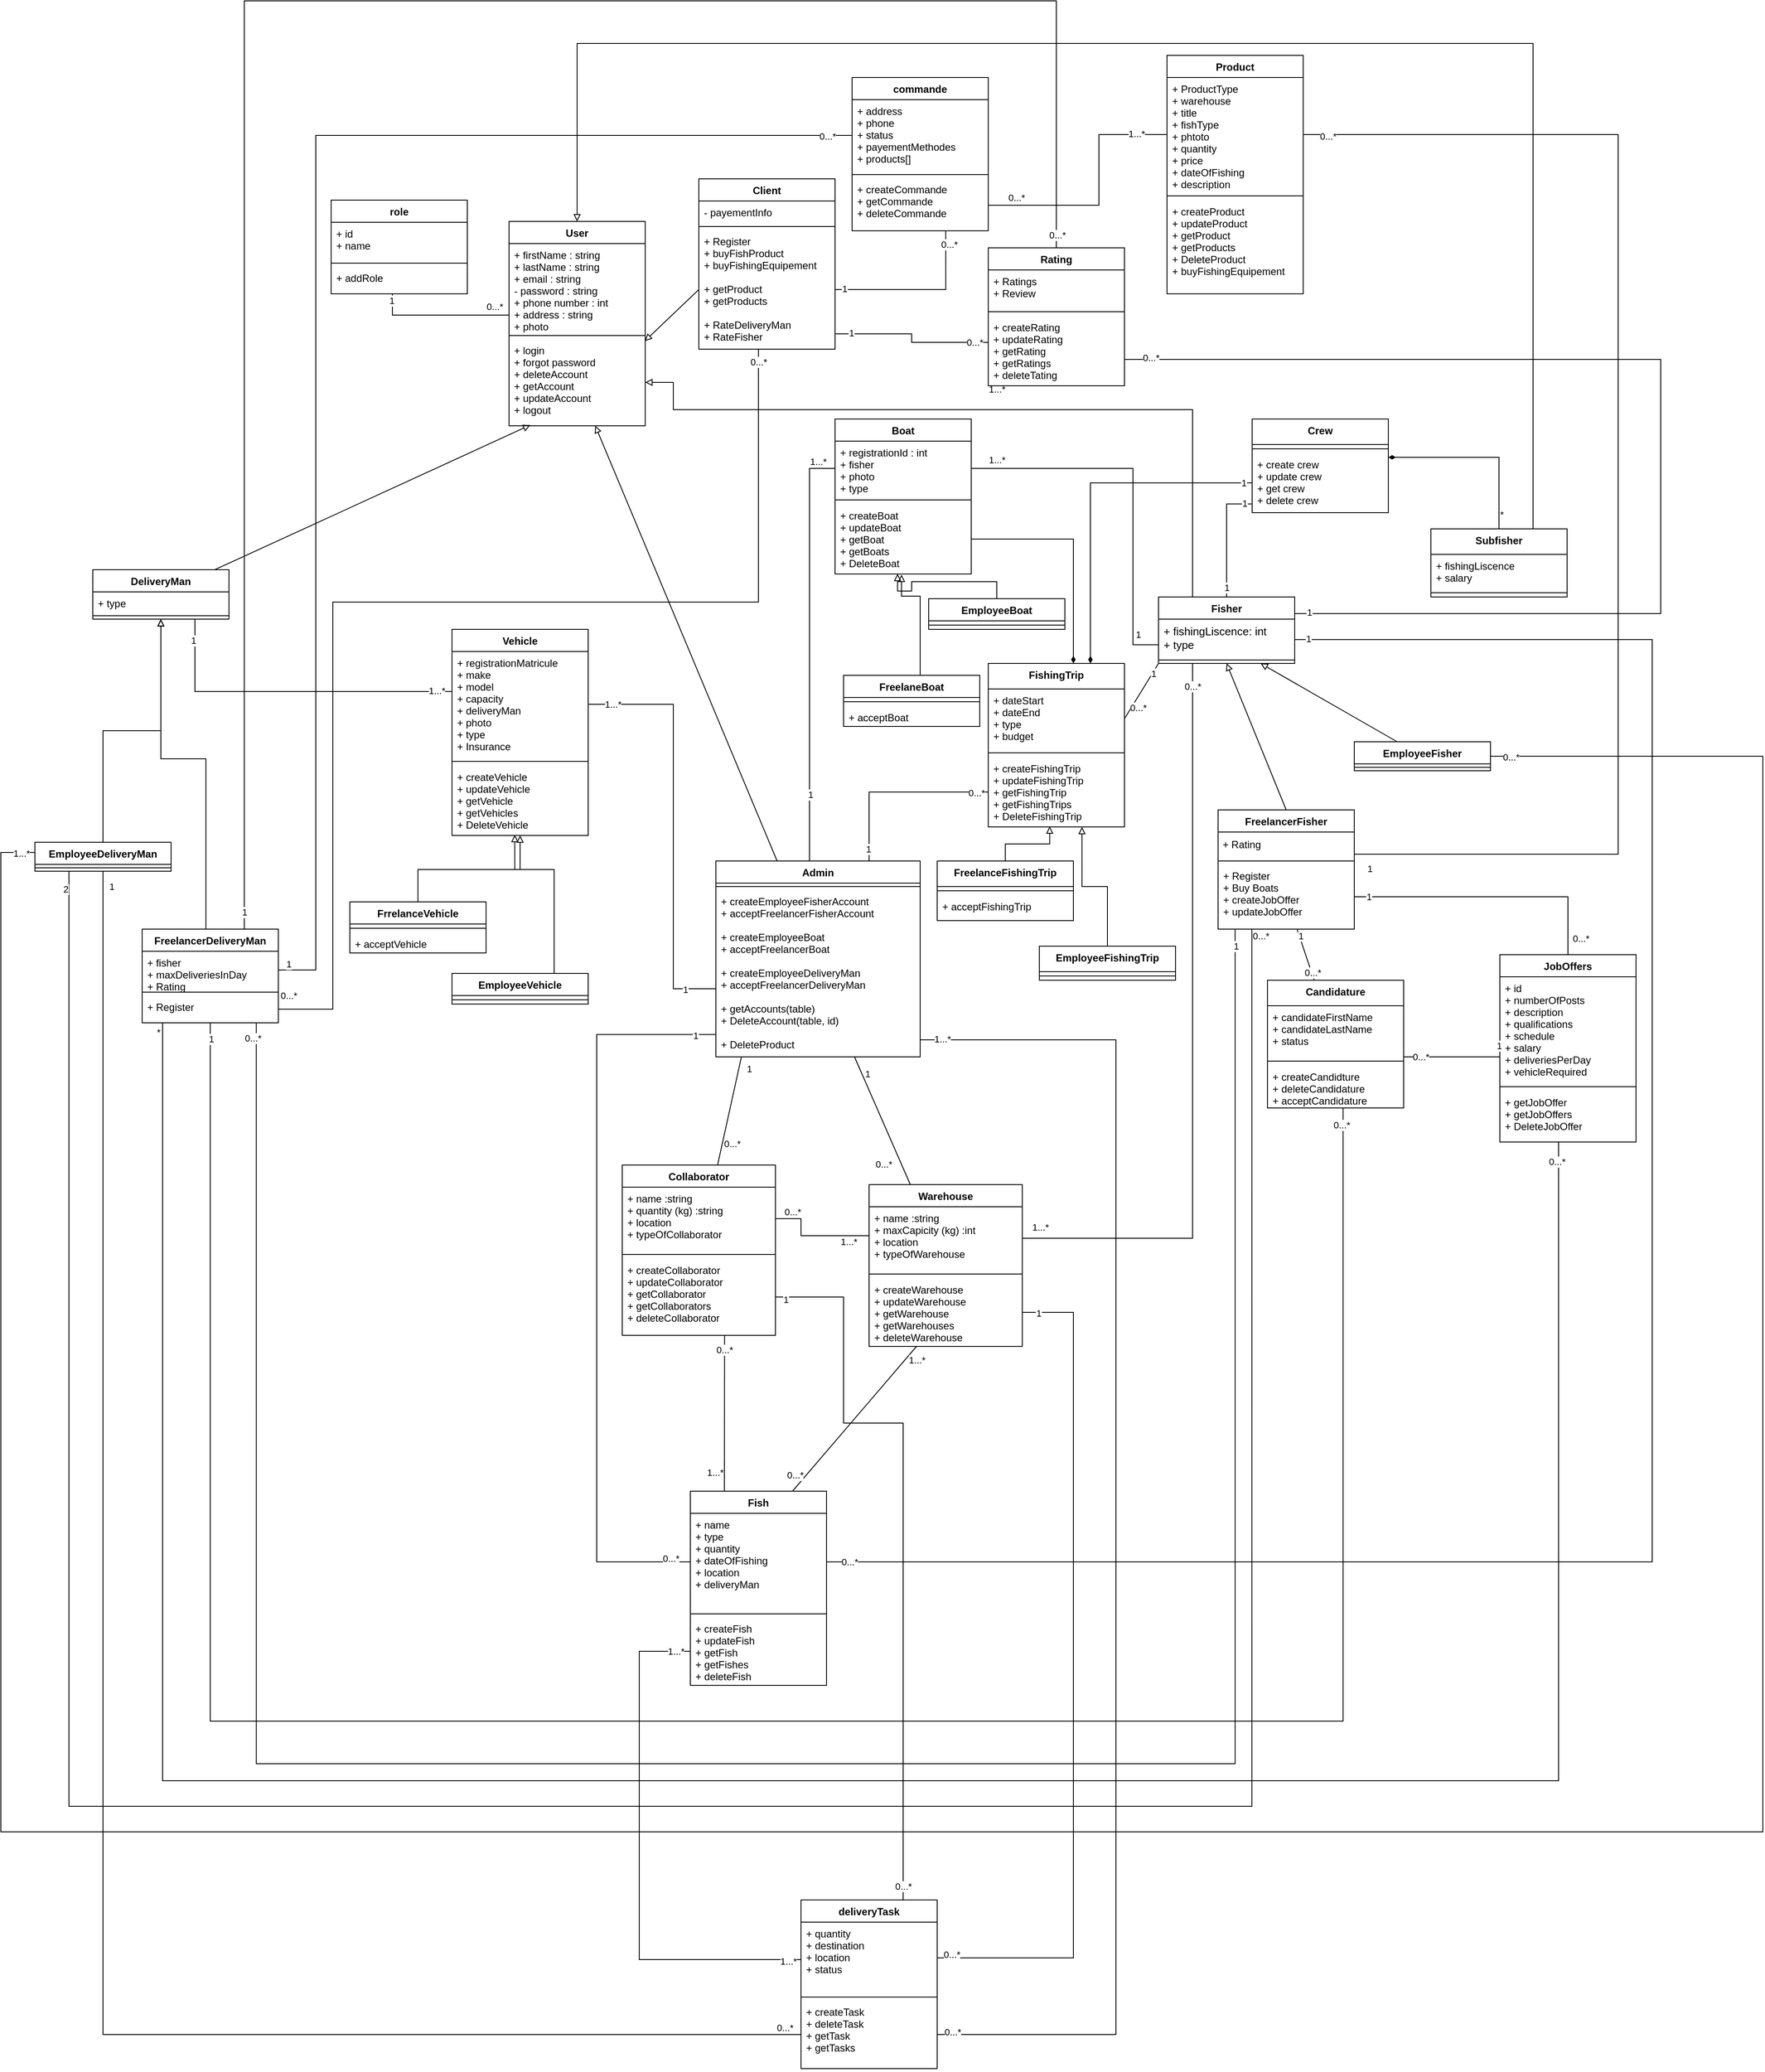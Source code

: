 <mxfile version="21.0.4" type="device"><diagram id="aZIjorGY7UXWxZZk_VA7" name="Page-1"><mxGraphModel dx="2098" dy="4027" grid="1" gridSize="10" guides="1" tooltips="1" connect="1" arrows="1" fold="1" page="1" pageScale="1" pageWidth="850" pageHeight="1100" math="0" shadow="0"><root><mxCell id="0"/><mxCell id="1" parent="0"/><mxCell id="VtJmyBHDyWRbUc47lEjj-71" style="edgeStyle=orthogonalEdgeStyle;rounded=0;orthogonalLoop=1;jettySize=auto;html=1;endArrow=none;endFill=0;exitX=1;exitY=0.5;exitDx=0;exitDy=0;" parent="1" source="8Mmd9B4hTZwMJkrOTyFo-28" target="8Mmd9B4hTZwMJkrOTyFo-43" edge="1"><mxGeometry relative="1" as="geometry"><Array as="points"><mxPoint x="-220" y="-1126"/><mxPoint x="-220" y="-1604"/><mxPoint x="280" y="-1604"/></Array></mxGeometry></mxCell><mxCell id="4fSHhRv6Qn75-ox5Rb2t-7" value="0...*" style="edgeLabel;html=1;align=center;verticalAlign=middle;resizable=0;points=[];" parent="VtJmyBHDyWRbUc47lEjj-71" vertex="1" connectable="0"><mxGeometry x="-0.822" relative="1" as="geometry"><mxPoint x="-52" y="39" as="offset"/></mxGeometry></mxCell><mxCell id="4fSHhRv6Qn75-ox5Rb2t-8" value="0...*" style="edgeLabel;html=1;align=center;verticalAlign=middle;resizable=0;points=[];" parent="VtJmyBHDyWRbUc47lEjj-71" vertex="1" connectable="0"><mxGeometry x="0.973" y="-1" relative="1" as="geometry"><mxPoint x="-1" y="-3" as="offset"/></mxGeometry></mxCell><mxCell id="VtJmyBHDyWRbUc47lEjj-44" style="rounded=0;orthogonalLoop=1;jettySize=auto;html=1;exitX=0.25;exitY=0;exitDx=0;exitDy=0;entryX=0.668;entryY=1.006;entryDx=0;entryDy=0;entryPerimeter=0;endArrow=none;endFill=0;" parent="1" source="8Mmd9B4hTZwMJkrOTyFo-1" target="zlj9pYZFUHFNdbRgXwXU-46" edge="1"><mxGeometry relative="1" as="geometry"/></mxCell><mxCell id="VtJmyBHDyWRbUc47lEjj-46" value="1...*" style="edgeLabel;html=1;align=center;verticalAlign=middle;resizable=0;points=[];" parent="VtJmyBHDyWRbUc47lEjj-44" vertex="1" connectable="0"><mxGeometry x="-0.827" y="-2" relative="1" as="geometry"><mxPoint x="-13" y="-6" as="offset"/></mxGeometry></mxCell><mxCell id="VtJmyBHDyWRbUc47lEjj-47" value="0...*" style="edgeLabel;html=1;align=center;verticalAlign=middle;resizable=0;points=[];" parent="VtJmyBHDyWRbUc47lEjj-44" vertex="1" connectable="0"><mxGeometry x="0.82" y="-1" relative="1" as="geometry"><mxPoint x="-1" as="offset"/></mxGeometry></mxCell><mxCell id="8Mmd9B4hTZwMJkrOTyFo-1" value="Fish" style="swimlane;fontStyle=1;align=center;verticalAlign=top;childLayout=stackLayout;horizontal=1;startSize=26;horizontalStack=0;resizeParent=1;resizeParentMax=0;resizeLast=0;collapsible=1;marginBottom=0;" parent="1" vertex="1"><mxGeometry x="200" y="-560" width="160" height="228" as="geometry"/></mxCell><mxCell id="8Mmd9B4hTZwMJkrOTyFo-2" value="+ name&#10;+ type&#10;+ quantity&#10;+ dateOfFishing&#10;+ location&#10;+ deliveryMan" style="text;strokeColor=none;fillColor=none;align=left;verticalAlign=top;spacingLeft=4;spacingRight=4;overflow=hidden;rotatable=0;points=[[0,0.5],[1,0.5]];portConstraint=eastwest;" parent="8Mmd9B4hTZwMJkrOTyFo-1" vertex="1"><mxGeometry y="26" width="160" height="114" as="geometry"/></mxCell><mxCell id="8Mmd9B4hTZwMJkrOTyFo-3" value="" style="line;strokeWidth=1;fillColor=none;align=left;verticalAlign=middle;spacingTop=-1;spacingLeft=3;spacingRight=3;rotatable=0;labelPosition=right;points=[];portConstraint=eastwest;strokeColor=inherit;" parent="8Mmd9B4hTZwMJkrOTyFo-1" vertex="1"><mxGeometry y="140" width="160" height="8" as="geometry"/></mxCell><mxCell id="8Mmd9B4hTZwMJkrOTyFo-4" value="+ createFish&#10;+ updateFish&#10;+ getFish&#10;+ getFishes&#10;+ deleteFish" style="text;strokeColor=none;fillColor=none;align=left;verticalAlign=top;spacingLeft=4;spacingRight=4;overflow=hidden;rotatable=0;points=[[0,0.5],[1,0.5]];portConstraint=eastwest;" parent="8Mmd9B4hTZwMJkrOTyFo-1" vertex="1"><mxGeometry y="148" width="160" height="80" as="geometry"/></mxCell><mxCell id="8Mmd9B4hTZwMJkrOTyFo-38" style="rounded=0;orthogonalLoop=1;jettySize=auto;elbow=vertical;html=1;endArrow=block;endFill=0;entryX=1;entryY=0.5;entryDx=0;entryDy=0;exitX=0.25;exitY=0;exitDx=0;exitDy=0;edgeStyle=orthogonalEdgeStyle;" parent="1" source="8Mmd9B4hTZwMJkrOTyFo-6" target="zlj9pYZFUHFNdbRgXwXU-6" edge="1"><mxGeometry relative="1" as="geometry"><mxPoint x="550" y="-140" as="targetPoint"/><Array as="points"><mxPoint x="790" y="-1830"/><mxPoint x="180" y="-1830"/><mxPoint x="180" y="-1862"/></Array></mxGeometry></mxCell><mxCell id="4fSHhRv6Qn75-ox5Rb2t-34" style="edgeStyle=orthogonalEdgeStyle;rounded=0;orthogonalLoop=1;jettySize=auto;html=1;exitX=0.5;exitY=0;exitDx=0;exitDy=0;entryX=-0.004;entryY=0.853;entryDx=0;entryDy=0;endArrow=none;endFill=0;entryPerimeter=0;" parent="1" source="8Mmd9B4hTZwMJkrOTyFo-6" target="4fSHhRv6Qn75-ox5Rb2t-30" edge="1"><mxGeometry relative="1" as="geometry"/></mxCell><mxCell id="4fSHhRv6Qn75-ox5Rb2t-48" value="1" style="edgeLabel;html=1;align=center;verticalAlign=middle;resizable=0;points=[];" parent="4fSHhRv6Qn75-ox5Rb2t-34" vertex="1" connectable="0"><mxGeometry x="0.885" y="1" relative="1" as="geometry"><mxPoint as="offset"/></mxGeometry></mxCell><mxCell id="4fSHhRv6Qn75-ox5Rb2t-49" value="1" style="edgeLabel;html=1;align=center;verticalAlign=middle;resizable=0;points=[];" parent="4fSHhRv6Qn75-ox5Rb2t-34" vertex="1" connectable="0"><mxGeometry x="-0.841" relative="1" as="geometry"><mxPoint as="offset"/></mxGeometry></mxCell><mxCell id="4fSHhRv6Qn75-ox5Rb2t-52" style="edgeStyle=orthogonalEdgeStyle;rounded=0;orthogonalLoop=1;jettySize=auto;html=1;exitX=0.25;exitY=1;exitDx=0;exitDy=0;entryX=1;entryY=0.5;entryDx=0;entryDy=0;endArrow=none;endFill=0;" parent="1" source="8Mmd9B4hTZwMJkrOTyFo-6" target="zlj9pYZFUHFNdbRgXwXU-40" edge="1"><mxGeometry relative="1" as="geometry"><mxPoint x="800" y="-920" as="targetPoint"/></mxGeometry></mxCell><mxCell id="4fSHhRv6Qn75-ox5Rb2t-56" value="0...*" style="edgeLabel;html=1;align=center;verticalAlign=middle;resizable=0;points=[];" parent="4fSHhRv6Qn75-ox5Rb2t-52" vertex="1" connectable="0"><mxGeometry x="-0.942" relative="1" as="geometry"><mxPoint y="1" as="offset"/></mxGeometry></mxCell><mxCell id="4fSHhRv6Qn75-ox5Rb2t-57" value="1...*" style="edgeLabel;html=1;align=center;verticalAlign=middle;resizable=0;points=[];" parent="4fSHhRv6Qn75-ox5Rb2t-52" vertex="1" connectable="0"><mxGeometry x="0.974" y="-2" relative="1" as="geometry"><mxPoint x="9" y="-11" as="offset"/></mxGeometry></mxCell><mxCell id="8Mmd9B4hTZwMJkrOTyFo-6" value="Fisher" style="swimlane;fontStyle=1;align=center;verticalAlign=top;childLayout=stackLayout;horizontal=1;startSize=26;horizontalStack=0;resizeParent=1;resizeParentMax=0;resizeLast=0;collapsible=1;marginBottom=0;" parent="1" vertex="1"><mxGeometry x="750" y="-1610" width="160" height="78" as="geometry"/></mxCell><mxCell id="8Mmd9B4hTZwMJkrOTyFo-7" value="+ fishingLiscence: int&#10;+ type " style="text;strokeColor=none;fillColor=none;align=left;verticalAlign=top;spacingLeft=4;spacingRight=4;overflow=hidden;rotatable=0;points=[[0,0.5],[1,0.5]];portConstraint=eastwest;fontSize=13;" parent="8Mmd9B4hTZwMJkrOTyFo-6" vertex="1"><mxGeometry y="26" width="160" height="44" as="geometry"/></mxCell><mxCell id="8Mmd9B4hTZwMJkrOTyFo-8" value="" style="line;strokeWidth=1;fillColor=none;align=left;verticalAlign=middle;spacingTop=-1;spacingLeft=3;spacingRight=3;rotatable=0;labelPosition=right;points=[];portConstraint=eastwest;strokeColor=inherit;" parent="8Mmd9B4hTZwMJkrOTyFo-6" vertex="1"><mxGeometry y="70" width="160" height="8" as="geometry"/></mxCell><mxCell id="8Mmd9B4hTZwMJkrOTyFo-19" style="rounded=0;orthogonalLoop=1;jettySize=auto;html=1;entryX=0.5;entryY=1;entryDx=0;entryDy=0;exitX=0.5;exitY=0;exitDx=0;exitDy=0;elbow=vertical;endArrow=block;endFill=0;" parent="1" source="8Mmd9B4hTZwMJkrOTyFo-10" target="8Mmd9B4hTZwMJkrOTyFo-6" edge="1"><mxGeometry relative="1" as="geometry"><mxPoint x="1083.36" y="-1201.37" as="targetPoint"/></mxGeometry></mxCell><mxCell id="4fSHhRv6Qn75-ox5Rb2t-64" style="edgeStyle=orthogonalEdgeStyle;rounded=0;orthogonalLoop=1;jettySize=auto;html=1;entryX=0.838;entryY=1.021;entryDx=0;entryDy=0;entryPerimeter=0;endArrow=none;endFill=0;" parent="1" source="8Mmd9B4hTZwMJkrOTyFo-10" target="8Mmd9B4hTZwMJkrOTyFo-28" edge="1"><mxGeometry relative="1" as="geometry"><mxPoint x="780" y="-367.333" as="targetPoint"/><Array as="points"><mxPoint x="840" y="-240"/><mxPoint x="-310" y="-240"/></Array></mxGeometry></mxCell><mxCell id="4fSHhRv6Qn75-ox5Rb2t-66" value="1" style="edgeLabel;html=1;align=center;verticalAlign=middle;resizable=0;points=[];" parent="4fSHhRv6Qn75-ox5Rb2t-64" vertex="1" connectable="0"><mxGeometry x="-0.986" y="1" relative="1" as="geometry"><mxPoint y="-1" as="offset"/></mxGeometry></mxCell><mxCell id="4fSHhRv6Qn75-ox5Rb2t-67" value="0...*" style="edgeLabel;html=1;align=center;verticalAlign=middle;resizable=0;points=[];" parent="4fSHhRv6Qn75-ox5Rb2t-64" vertex="1" connectable="0"><mxGeometry x="0.984" y="4" relative="1" as="geometry"><mxPoint y="-7" as="offset"/></mxGeometry></mxCell><mxCell id="8Mmd9B4hTZwMJkrOTyFo-10" value="FreelancerFisher" style="swimlane;fontStyle=1;align=center;verticalAlign=top;childLayout=stackLayout;horizontal=1;startSize=26;horizontalStack=0;resizeParent=1;resizeParentMax=0;resizeLast=0;collapsible=1;marginBottom=0;" parent="1" vertex="1"><mxGeometry x="820" y="-1360" width="160" height="140" as="geometry"/></mxCell><mxCell id="jIOh63rb734gAdqWBJmO-16" value="&amp;nbsp;+ Rating" style="text;html=1;align=left;verticalAlign=middle;resizable=0;points=[];autosize=1;strokeColor=none;fillColor=none;" parent="8Mmd9B4hTZwMJkrOTyFo-10" vertex="1"><mxGeometry y="26" width="160" height="30" as="geometry"/></mxCell><mxCell id="8Mmd9B4hTZwMJkrOTyFo-12" value="" style="line;strokeWidth=1;fillColor=none;align=left;verticalAlign=middle;spacingTop=-1;spacingLeft=3;spacingRight=3;rotatable=0;labelPosition=right;points=[];portConstraint=eastwest;strokeColor=inherit;" parent="8Mmd9B4hTZwMJkrOTyFo-10" vertex="1"><mxGeometry y="56" width="160" height="8" as="geometry"/></mxCell><mxCell id="8Mmd9B4hTZwMJkrOTyFo-13" value="+ Register&#10;+ Buy Boats&#10;+ createJobOffer&#10;+ updateJobOffer" style="text;strokeColor=none;fillColor=none;align=left;verticalAlign=top;spacingLeft=4;spacingRight=4;overflow=hidden;rotatable=0;points=[[0,0.5],[1,0.5]];portConstraint=eastwest;" parent="8Mmd9B4hTZwMJkrOTyFo-10" vertex="1"><mxGeometry y="64" width="160" height="76" as="geometry"/></mxCell><mxCell id="8Mmd9B4hTZwMJkrOTyFo-18" style="rounded=0;orthogonalLoop=1;jettySize=auto;html=1;entryX=0.75;entryY=1;entryDx=0;entryDy=0;elbow=vertical;endArrow=block;endFill=0;" parent="1" source="8Mmd9B4hTZwMJkrOTyFo-14" target="8Mmd9B4hTZwMJkrOTyFo-6" edge="1"><mxGeometry relative="1" as="geometry"><mxPoint x="843.76" y="10.9" as="targetPoint"/></mxGeometry></mxCell><mxCell id="4fSHhRv6Qn75-ox5Rb2t-65" style="edgeStyle=orthogonalEdgeStyle;rounded=0;orthogonalLoop=1;jettySize=auto;html=1;exitX=1;exitY=0.5;exitDx=0;exitDy=0;entryX=0;entryY=0.25;entryDx=0;entryDy=0;endArrow=none;endFill=0;" parent="1" source="8Mmd9B4hTZwMJkrOTyFo-14" target="8Mmd9B4hTZwMJkrOTyFo-30" edge="1"><mxGeometry relative="1" as="geometry"><Array as="points"><mxPoint x="1460" y="-1423"/><mxPoint x="1460" y="-160"/><mxPoint x="-610" y="-160"/><mxPoint x="-610" y="-1310"/><mxPoint x="-570" y="-1310"/></Array></mxGeometry></mxCell><mxCell id="4fSHhRv6Qn75-ox5Rb2t-72" value="1...*" style="edgeLabel;html=1;align=center;verticalAlign=middle;resizable=0;points=[];" parent="4fSHhRv6Qn75-ox5Rb2t-65" vertex="1" connectable="0"><mxGeometry x="0.992" y="-1" relative="1" as="geometry"><mxPoint as="offset"/></mxGeometry></mxCell><mxCell id="4fSHhRv6Qn75-ox5Rb2t-73" value="0...*" style="edgeLabel;html=1;align=center;verticalAlign=middle;resizable=0;points=[];" parent="4fSHhRv6Qn75-ox5Rb2t-65" vertex="1" connectable="0"><mxGeometry x="-0.99" y="-1" relative="1" as="geometry"><mxPoint as="offset"/></mxGeometry></mxCell><mxCell id="8Mmd9B4hTZwMJkrOTyFo-14" value="EmployeeFisher" style="swimlane;fontStyle=1;align=center;verticalAlign=top;childLayout=stackLayout;horizontal=1;startSize=26;horizontalStack=0;resizeParent=1;resizeParentMax=0;resizeLast=0;collapsible=1;marginBottom=0;" parent="1" vertex="1"><mxGeometry x="980" y="-1440" width="160" height="34" as="geometry"/></mxCell><mxCell id="8Mmd9B4hTZwMJkrOTyFo-16" value="" style="line;strokeWidth=1;fillColor=none;align=left;verticalAlign=middle;spacingTop=-1;spacingLeft=3;spacingRight=3;rotatable=0;labelPosition=right;points=[];portConstraint=eastwest;strokeColor=inherit;" parent="8Mmd9B4hTZwMJkrOTyFo-14" vertex="1"><mxGeometry y="26" width="160" height="8" as="geometry"/></mxCell><mxCell id="8Mmd9B4hTZwMJkrOTyFo-39" style="edgeStyle=none;rounded=0;orthogonalLoop=1;jettySize=auto;html=1;endArrow=block;endFill=0;elbow=vertical;entryX=0.156;entryY=0.991;entryDx=0;entryDy=0;entryPerimeter=0;" parent="1" source="8Mmd9B4hTZwMJkrOTyFo-20" target="zlj9pYZFUHFNdbRgXwXU-6" edge="1"><mxGeometry relative="1" as="geometry"><mxPoint x="340" y="-160" as="targetPoint"/></mxGeometry></mxCell><mxCell id="8Mmd9B4hTZwMJkrOTyFo-20" value="DeliveryMan" style="swimlane;fontStyle=1;align=center;verticalAlign=top;childLayout=stackLayout;horizontal=1;startSize=26;horizontalStack=0;resizeParent=1;resizeParentMax=0;resizeLast=0;collapsible=1;marginBottom=0;" parent="1" vertex="1"><mxGeometry x="-502" y="-1642" width="160" height="58" as="geometry"/></mxCell><mxCell id="8Mmd9B4hTZwMJkrOTyFo-21" value="+ type" style="text;strokeColor=none;fillColor=none;align=left;verticalAlign=top;spacingLeft=4;spacingRight=4;overflow=hidden;rotatable=0;points=[[0,0.5],[1,0.5]];portConstraint=eastwest;" parent="8Mmd9B4hTZwMJkrOTyFo-20" vertex="1"><mxGeometry y="26" width="160" height="24" as="geometry"/></mxCell><mxCell id="8Mmd9B4hTZwMJkrOTyFo-22" value="" style="line;strokeWidth=1;fillColor=none;align=left;verticalAlign=middle;spacingTop=-1;spacingLeft=3;spacingRight=3;rotatable=0;labelPosition=right;points=[];portConstraint=eastwest;strokeColor=inherit;" parent="8Mmd9B4hTZwMJkrOTyFo-20" vertex="1"><mxGeometry y="50" width="160" height="8" as="geometry"/></mxCell><mxCell id="8Mmd9B4hTZwMJkrOTyFo-24" style="edgeStyle=elbowEdgeStyle;rounded=0;orthogonalLoop=1;jettySize=auto;html=1;entryX=0.5;entryY=1;entryDx=0;entryDy=0;exitX=0.468;exitY=0;exitDx=0;exitDy=0;elbow=vertical;endArrow=block;endFill=0;exitPerimeter=0;" parent="1" source="8Mmd9B4hTZwMJkrOTyFo-25" target="8Mmd9B4hTZwMJkrOTyFo-20" edge="1"><mxGeometry relative="1" as="geometry"><Array as="points"><mxPoint x="-364" y="-1420"/><mxPoint x="-290" y="-1290"/><mxPoint x="-280" y="-1290"/><mxPoint x="-290" y="-1300"/><mxPoint x="-290" y="-1320"/><mxPoint x="-290" y="-1350"/></Array><mxPoint x="-365.04" y="-1522.124" as="targetPoint"/></mxGeometry></mxCell><mxCell id="8Mmd9B4hTZwMJkrOTyFo-25" value="FreelancerDeliveryMan" style="swimlane;fontStyle=1;align=center;verticalAlign=top;childLayout=stackLayout;horizontal=1;startSize=26;horizontalStack=0;resizeParent=1;resizeParentMax=0;resizeLast=0;collapsible=1;marginBottom=0;" parent="1" vertex="1"><mxGeometry x="-444" y="-1220" width="160" height="110" as="geometry"/></mxCell><mxCell id="8Mmd9B4hTZwMJkrOTyFo-26" value="+ fisher&#10;+ maxDeliveriesInDay&#10;+ Rating" style="text;strokeColor=none;fillColor=none;align=left;verticalAlign=top;spacingLeft=4;spacingRight=4;overflow=hidden;rotatable=0;points=[[0,0.5],[1,0.5]];portConstraint=eastwest;" parent="8Mmd9B4hTZwMJkrOTyFo-25" vertex="1"><mxGeometry y="26" width="160" height="44" as="geometry"/></mxCell><mxCell id="8Mmd9B4hTZwMJkrOTyFo-27" value="" style="line;strokeWidth=1;fillColor=none;align=left;verticalAlign=middle;spacingTop=-1;spacingLeft=3;spacingRight=3;rotatable=0;labelPosition=right;points=[];portConstraint=eastwest;strokeColor=inherit;" parent="8Mmd9B4hTZwMJkrOTyFo-25" vertex="1"><mxGeometry y="70" width="160" height="8" as="geometry"/></mxCell><mxCell id="8Mmd9B4hTZwMJkrOTyFo-28" value="+ Register&#10;" style="text;strokeColor=none;fillColor=none;align=left;verticalAlign=top;spacingLeft=4;spacingRight=4;overflow=hidden;rotatable=0;points=[[0,0.5],[1,0.5]];portConstraint=eastwest;" parent="8Mmd9B4hTZwMJkrOTyFo-25" vertex="1"><mxGeometry y="78" width="160" height="32" as="geometry"/></mxCell><mxCell id="8Mmd9B4hTZwMJkrOTyFo-29" style="edgeStyle=elbowEdgeStyle;rounded=0;orthogonalLoop=1;jettySize=auto;html=1;entryX=0.5;entryY=1;entryDx=0;entryDy=0;elbow=vertical;endArrow=block;endFill=0;" parent="1" source="8Mmd9B4hTZwMJkrOTyFo-30" target="8Mmd9B4hTZwMJkrOTyFo-20" edge="1"><mxGeometry relative="1" as="geometry"><mxPoint x="-365.04" y="-1519.706" as="targetPoint"/></mxGeometry></mxCell><mxCell id="8Mmd9B4hTZwMJkrOTyFo-30" value="EmployeeDeliveryMan" style="swimlane;fontStyle=1;align=center;verticalAlign=top;childLayout=stackLayout;horizontal=1;startSize=26;horizontalStack=0;resizeParent=1;resizeParentMax=0;resizeLast=0;collapsible=1;marginBottom=0;" parent="1" vertex="1"><mxGeometry x="-570" y="-1322" width="160" height="34" as="geometry"/></mxCell><mxCell id="8Mmd9B4hTZwMJkrOTyFo-32" value="" style="line;strokeWidth=1;fillColor=none;align=left;verticalAlign=middle;spacingTop=-1;spacingLeft=3;spacingRight=3;rotatable=0;labelPosition=right;points=[];portConstraint=eastwest;strokeColor=inherit;" parent="8Mmd9B4hTZwMJkrOTyFo-30" vertex="1"><mxGeometry y="26" width="160" height="8" as="geometry"/></mxCell><mxCell id="zlj9pYZFUHFNdbRgXwXU-7" style="rounded=0;orthogonalLoop=1;jettySize=auto;html=1;endArrow=block;endFill=0;" parent="1" source="8Mmd9B4hTZwMJkrOTyFo-34" target="zlj9pYZFUHFNdbRgXwXU-6" edge="1"><mxGeometry relative="1" as="geometry"/></mxCell><mxCell id="VtJmyBHDyWRbUc47lEjj-12" style="rounded=0;orthogonalLoop=1;jettySize=auto;html=1;exitX=0.5;exitY=0;exitDx=0;exitDy=0;endArrow=none;endFill=0;entryX=0;entryY=0.5;entryDx=0;entryDy=0;edgeStyle=orthogonalEdgeStyle;" parent="1" source="8Mmd9B4hTZwMJkrOTyFo-34" target="zlj9pYZFUHFNdbRgXwXU-13" edge="1"><mxGeometry relative="1" as="geometry"><mxPoint x="346.77" y="-1472" as="targetPoint"/><Array as="points"><mxPoint x="340" y="-1300"/><mxPoint x="340" y="-1761"/></Array></mxGeometry></mxCell><mxCell id="VtJmyBHDyWRbUc47lEjj-34" value="1...*" style="edgeLabel;html=1;align=center;verticalAlign=middle;resizable=0;points=[];" parent="VtJmyBHDyWRbUc47lEjj-12" vertex="1" connectable="0"><mxGeometry x="0.629" y="3" relative="1" as="geometry"><mxPoint x="13" y="-71" as="offset"/></mxGeometry></mxCell><mxCell id="VtJmyBHDyWRbUc47lEjj-35" value="1" style="edgeLabel;html=1;align=center;verticalAlign=middle;resizable=0;points=[];" parent="VtJmyBHDyWRbUc47lEjj-12" vertex="1" connectable="0"><mxGeometry x="-0.653" y="-1" relative="1" as="geometry"><mxPoint y="-1" as="offset"/></mxGeometry></mxCell><mxCell id="8Mmd9B4hTZwMJkrOTyFo-34" value="Admin" style="swimlane;fontStyle=1;align=center;verticalAlign=top;childLayout=stackLayout;horizontal=1;startSize=26;horizontalStack=0;resizeParent=1;resizeParentMax=0;resizeLast=0;collapsible=1;marginBottom=0;" parent="1" vertex="1"><mxGeometry x="230" y="-1300" width="240" height="230" as="geometry"/></mxCell><mxCell id="8Mmd9B4hTZwMJkrOTyFo-36" value="" style="line;strokeWidth=1;fillColor=none;align=left;verticalAlign=middle;spacingTop=-1;spacingLeft=3;spacingRight=3;rotatable=0;labelPosition=right;points=[];portConstraint=eastwest;strokeColor=inherit;" parent="8Mmd9B4hTZwMJkrOTyFo-34" vertex="1"><mxGeometry y="26" width="240" height="8" as="geometry"/></mxCell><mxCell id="8Mmd9B4hTZwMJkrOTyFo-37" value="+ createEmployeeFisherAccount&#10;+ acceptFreelancerFisherAccount&#10;&#10;+ createEmployeeBoat&#10;+ acceptFreelancerBoat&#10;&#10;+ createEmployeeDeliveryMan&#10;+ acceptFreelancerDeliveryMan&#10;&#10;+ getAccounts(table)&#10;+ DeleteAccount(table, id)&#10;&#10;+ DeleteProduct&#10;" style="text;strokeColor=none;fillColor=none;align=left;verticalAlign=top;spacingLeft=4;spacingRight=4;overflow=hidden;rotatable=0;points=[[0,0.5],[1,0.5]];portConstraint=eastwest;" parent="8Mmd9B4hTZwMJkrOTyFo-34" vertex="1"><mxGeometry y="34" width="240" height="196" as="geometry"/></mxCell><mxCell id="8Mmd9B4hTZwMJkrOTyFo-44" style="edgeStyle=none;rounded=0;orthogonalLoop=1;jettySize=auto;html=1;endArrow=block;endFill=0;elbow=vertical;exitX=0;exitY=0.5;exitDx=0;exitDy=0;entryX=0.997;entryY=0.024;entryDx=0;entryDy=0;entryPerimeter=0;" parent="1" source="8Mmd9B4hTZwMJkrOTyFo-43" target="zlj9pYZFUHFNdbRgXwXU-6" edge="1"><mxGeometry relative="1" as="geometry"><mxPoint x="560" y="-220" as="targetPoint"/></mxGeometry></mxCell><mxCell id="VtJmyBHDyWRbUc47lEjj-67" style="rounded=0;orthogonalLoop=1;jettySize=auto;html=1;startArrow=none;endArrow=none;endFill=0;edgeStyle=orthogonalEdgeStyle;exitX=1;exitY=0.5;exitDx=0;exitDy=0;entryX=0.688;entryY=1;entryDx=0;entryDy=0;entryPerimeter=0;" parent="1" source="8Mmd9B4hTZwMJkrOTyFo-43" target="VtJmyBHDyWRbUc47lEjj-51" edge="1"><mxGeometry relative="1" as="geometry"><mxPoint x="500" y="-2010" as="targetPoint"/><mxPoint x="470" y="-1880" as="sourcePoint"/></mxGeometry></mxCell><mxCell id="4fSHhRv6Qn75-ox5Rb2t-3" value="0...*" style="edgeLabel;html=1;align=center;verticalAlign=middle;resizable=0;points=[];" parent="VtJmyBHDyWRbUc47lEjj-67" vertex="1" connectable="0"><mxGeometry x="0.831" y="-4" relative="1" as="geometry"><mxPoint y="-1" as="offset"/></mxGeometry></mxCell><mxCell id="4fSHhRv6Qn75-ox5Rb2t-4" value="1" style="edgeLabel;html=1;align=center;verticalAlign=middle;resizable=0;points=[];" parent="VtJmyBHDyWRbUc47lEjj-67" vertex="1" connectable="0"><mxGeometry x="-0.929" y="1" relative="1" as="geometry"><mxPoint x="4" as="offset"/></mxGeometry></mxCell><mxCell id="8Mmd9B4hTZwMJkrOTyFo-40" value="Client" style="swimlane;fontStyle=1;align=center;verticalAlign=top;childLayout=stackLayout;horizontal=1;startSize=26;horizontalStack=0;resizeParent=1;resizeParentMax=0;resizeLast=0;collapsible=1;marginBottom=0;" parent="1" vertex="1"><mxGeometry x="210" y="-2101" width="160" height="200" as="geometry"/></mxCell><mxCell id="8Mmd9B4hTZwMJkrOTyFo-41" value="- payementInfo" style="text;strokeColor=none;fillColor=none;align=left;verticalAlign=top;spacingLeft=4;spacingRight=4;overflow=hidden;rotatable=0;points=[[0,0.5],[1,0.5]];portConstraint=eastwest;" parent="8Mmd9B4hTZwMJkrOTyFo-40" vertex="1"><mxGeometry y="26" width="160" height="26" as="geometry"/></mxCell><mxCell id="8Mmd9B4hTZwMJkrOTyFo-42" value="" style="line;strokeWidth=1;fillColor=none;align=left;verticalAlign=middle;spacingTop=-1;spacingLeft=3;spacingRight=3;rotatable=0;labelPosition=right;points=[];portConstraint=eastwest;strokeColor=inherit;" parent="8Mmd9B4hTZwMJkrOTyFo-40" vertex="1"><mxGeometry y="52" width="160" height="8" as="geometry"/></mxCell><mxCell id="8Mmd9B4hTZwMJkrOTyFo-43" value="+ Register&#10;+ buyFishProduct&#10;+ buyFishingEquipement&#10;&#10;+ getProduct&#10;+ getProducts&#10;&#10;+ RateDeliveryMan&#10;+ RateFisher" style="text;strokeColor=none;fillColor=none;align=left;verticalAlign=top;spacingLeft=4;spacingRight=4;overflow=hidden;rotatable=0;points=[[0,0.5],[1,0.5]];portConstraint=eastwest;" parent="8Mmd9B4hTZwMJkrOTyFo-40" vertex="1"><mxGeometry y="60" width="160" height="140" as="geometry"/></mxCell><mxCell id="4fSHhRv6Qn75-ox5Rb2t-41" style="edgeStyle=orthogonalEdgeStyle;rounded=0;orthogonalLoop=1;jettySize=auto;html=1;exitX=0.75;exitY=0;exitDx=0;exitDy=0;entryX=0.5;entryY=0;entryDx=0;entryDy=0;endArrow=block;endFill=0;" parent="1" source="4fSHhRv6Qn75-ox5Rb2t-36" target="zlj9pYZFUHFNdbRgXwXU-3" edge="1"><mxGeometry relative="1" as="geometry"><Array as="points"><mxPoint x="1190" y="-2260"/><mxPoint x="67" y="-2260"/></Array></mxGeometry></mxCell><mxCell id="zlj9pYZFUHFNdbRgXwXU-3" value="User" style="swimlane;fontStyle=1;align=center;verticalAlign=top;childLayout=stackLayout;horizontal=1;startSize=26;horizontalStack=0;resizeParent=1;resizeParentMax=0;resizeLast=0;collapsible=1;marginBottom=0;" parent="1" vertex="1"><mxGeometry x="-13" y="-2051" width="160" height="240" as="geometry"/></mxCell><mxCell id="zlj9pYZFUHFNdbRgXwXU-4" value="+ firstName : string&#10;+ lastName : string&#10;+ email : string&#10;- password : string&#10;+ phone number : int&#10;+ address : string&#10;+ photo" style="text;strokeColor=none;fillColor=none;align=left;verticalAlign=top;spacingLeft=4;spacingRight=4;overflow=hidden;rotatable=0;points=[[0,0.5],[1,0.5]];portConstraint=eastwest;" parent="zlj9pYZFUHFNdbRgXwXU-3" vertex="1"><mxGeometry y="26" width="160" height="104" as="geometry"/></mxCell><mxCell id="zlj9pYZFUHFNdbRgXwXU-5" value="" style="line;strokeWidth=1;fillColor=none;align=left;verticalAlign=middle;spacingTop=-1;spacingLeft=3;spacingRight=3;rotatable=0;labelPosition=right;points=[];portConstraint=eastwest;strokeColor=inherit;" parent="zlj9pYZFUHFNdbRgXwXU-3" vertex="1"><mxGeometry y="130" width="160" height="8" as="geometry"/></mxCell><mxCell id="zlj9pYZFUHFNdbRgXwXU-6" value="+ login&#10;+ forgot password&#10;+ deleteAccount&#10;+ getAccount&#10;+ updateAccount&#10;+ logout" style="text;strokeColor=none;fillColor=none;align=left;verticalAlign=top;spacingLeft=4;spacingRight=4;overflow=hidden;rotatable=0;points=[[0,0.5],[1,0.5]];portConstraint=eastwest;" parent="zlj9pYZFUHFNdbRgXwXU-3" vertex="1"><mxGeometry y="138" width="160" height="102" as="geometry"/></mxCell><mxCell id="zlj9pYZFUHFNdbRgXwXU-8" value="Boat" style="swimlane;fontStyle=1;align=center;verticalAlign=top;childLayout=stackLayout;horizontal=1;startSize=26;horizontalStack=0;resizeParent=1;resizeParentMax=0;resizeLast=0;collapsible=1;marginBottom=0;" parent="1" vertex="1"><mxGeometry x="370" y="-1819" width="160" height="182" as="geometry"><mxRectangle x="500" y="-190" width="70" height="30" as="alternateBounds"/></mxGeometry></mxCell><mxCell id="zlj9pYZFUHFNdbRgXwXU-13" value="+ registrationId : int&#10;+ fisher&#10;+ photo&#10;+ type " style="text;strokeColor=none;fillColor=none;align=left;verticalAlign=top;spacingLeft=4;spacingRight=4;overflow=hidden;rotatable=0;points=[[0,0.5],[1,0.5]];portConstraint=eastwest;" parent="zlj9pYZFUHFNdbRgXwXU-8" vertex="1"><mxGeometry y="26" width="160" height="64" as="geometry"/></mxCell><mxCell id="zlj9pYZFUHFNdbRgXwXU-10" value="" style="line;strokeWidth=1;fillColor=none;align=left;verticalAlign=middle;spacingTop=-1;spacingLeft=3;spacingRight=3;rotatable=0;labelPosition=right;points=[];portConstraint=eastwest;strokeColor=inherit;" parent="zlj9pYZFUHFNdbRgXwXU-8" vertex="1"><mxGeometry y="90" width="160" height="10" as="geometry"/></mxCell><mxCell id="zlj9pYZFUHFNdbRgXwXU-11" value="+ createBoat&#10;+ updateBoat&#10;+ getBoat&#10;+ getBoats&#10;+ DeleteBoat" style="text;strokeColor=none;fillColor=none;align=left;verticalAlign=top;spacingLeft=4;spacingRight=4;overflow=hidden;rotatable=0;points=[[0,0.5],[1,0.5]];portConstraint=eastwest;" parent="zlj9pYZFUHFNdbRgXwXU-8" vertex="1"><mxGeometry y="100" width="160" height="82" as="geometry"/></mxCell><mxCell id="zlj9pYZFUHFNdbRgXwXU-14" value="Vehicle" style="swimlane;fontStyle=1;align=center;verticalAlign=top;childLayout=stackLayout;horizontal=1;startSize=26;horizontalStack=0;resizeParent=1;resizeParentMax=0;resizeLast=0;collapsible=1;marginBottom=0;" parent="1" vertex="1"><mxGeometry x="-80" y="-1572" width="160" height="242" as="geometry"><mxRectangle x="500" y="-190" width="70" height="30" as="alternateBounds"/></mxGeometry></mxCell><mxCell id="zlj9pYZFUHFNdbRgXwXU-15" value="+ registrationMatricule&#10;+ make&#10;+ model&#10;+ capacity &#10;+ deliveryMan&#10;+ photo&#10;+ type&#10;+ Insurance" style="text;strokeColor=none;fillColor=none;align=left;verticalAlign=top;spacingLeft=4;spacingRight=4;overflow=hidden;rotatable=0;points=[[0,0.5],[1,0.5]];portConstraint=eastwest;" parent="zlj9pYZFUHFNdbRgXwXU-14" vertex="1"><mxGeometry y="26" width="160" height="124" as="geometry"/></mxCell><mxCell id="zlj9pYZFUHFNdbRgXwXU-16" value="" style="line;strokeWidth=1;fillColor=none;align=left;verticalAlign=middle;spacingTop=-1;spacingLeft=3;spacingRight=3;rotatable=0;labelPosition=right;points=[];portConstraint=eastwest;strokeColor=inherit;" parent="zlj9pYZFUHFNdbRgXwXU-14" vertex="1"><mxGeometry y="150" width="160" height="10" as="geometry"/></mxCell><mxCell id="zlj9pYZFUHFNdbRgXwXU-17" value="+ createVehicle&#10;+ updateVehicle&#10;+ getVehicle&#10;+ getVehicles&#10;+ DeleteVehicle" style="text;strokeColor=none;fillColor=none;align=left;verticalAlign=top;spacingLeft=4;spacingRight=4;overflow=hidden;rotatable=0;points=[[0,0.5,0,0,0],[0.46,1,0,0,3]];portConstraint=eastwest;" parent="zlj9pYZFUHFNdbRgXwXU-14" vertex="1"><mxGeometry y="160" width="160" height="82" as="geometry"/></mxCell><mxCell id="zlj9pYZFUHFNdbRgXwXU-19" value="FishingTrip" style="swimlane;fontStyle=1;align=center;verticalAlign=top;childLayout=stackLayout;horizontal=1;startSize=30;horizontalStack=0;resizeParent=1;resizeParentMax=0;resizeLast=0;collapsible=1;marginBottom=0;" parent="1" vertex="1"><mxGeometry x="550" y="-1532" width="160" height="192" as="geometry"><mxRectangle x="500" y="-190" width="70" height="30" as="alternateBounds"/></mxGeometry></mxCell><mxCell id="zlj9pYZFUHFNdbRgXwXU-20" value="+ dateStart&#10;+ dateEnd&#10;+ type&#10;+ budget" style="text;strokeColor=none;fillColor=none;align=left;verticalAlign=top;spacingLeft=4;spacingRight=4;overflow=hidden;rotatable=0;points=[[0,0.5],[1,0.5]];portConstraint=eastwest;" parent="zlj9pYZFUHFNdbRgXwXU-19" vertex="1"><mxGeometry y="30" width="160" height="70" as="geometry"/></mxCell><mxCell id="zlj9pYZFUHFNdbRgXwXU-21" value="" style="line;strokeWidth=1;fillColor=none;align=left;verticalAlign=middle;spacingTop=-1;spacingLeft=3;spacingRight=3;rotatable=0;labelPosition=right;points=[];portConstraint=eastwest;strokeColor=inherit;" parent="zlj9pYZFUHFNdbRgXwXU-19" vertex="1"><mxGeometry y="100" width="160" height="10" as="geometry"/></mxCell><mxCell id="6gp9Nw1q-MzLwlUtm12N-33" style="edgeStyle=orthogonalEdgeStyle;rounded=0;orthogonalLoop=1;jettySize=auto;html=1;exitX=1;exitY=0.5;exitDx=0;exitDy=0;" parent="zlj9pYZFUHFNdbRgXwXU-19" source="zlj9pYZFUHFNdbRgXwXU-20" target="zlj9pYZFUHFNdbRgXwXU-20" edge="1"><mxGeometry relative="1" as="geometry"/></mxCell><mxCell id="zlj9pYZFUHFNdbRgXwXU-22" value="+ createFishingTrip&#10;+ updateFishingTrip&#10;+ getFishingTrip&#10;+ getFishingTrips&#10;+ DeleteFishingTrip" style="text;strokeColor=none;fillColor=none;align=left;verticalAlign=top;spacingLeft=4;spacingRight=4;overflow=hidden;rotatable=0;points=[[0,0.5],[1,0.5]];portConstraint=eastwest;" parent="zlj9pYZFUHFNdbRgXwXU-19" vertex="1"><mxGeometry y="110" width="160" height="82" as="geometry"/></mxCell><mxCell id="zlj9pYZFUHFNdbRgXwXU-23" value="Product" style="swimlane;fontStyle=1;align=center;verticalAlign=top;childLayout=stackLayout;horizontal=1;startSize=26;horizontalStack=0;resizeParent=1;resizeParentMax=0;resizeLast=0;collapsible=1;marginBottom=0;" parent="1" vertex="1"><mxGeometry x="760" y="-2246" width="160" height="280" as="geometry"><mxRectangle x="500" y="-190" width="70" height="30" as="alternateBounds"/></mxGeometry></mxCell><mxCell id="zlj9pYZFUHFNdbRgXwXU-24" value="+ ProductType&#10;+ warehouse &#10;+ title&#10;+ fishType&#10;+ phtoto&#10;+ quantity&#10;+ price&#10;+ dateOfFishing&#10;+ description" style="text;strokeColor=none;fillColor=none;align=left;verticalAlign=top;spacingLeft=4;spacingRight=4;overflow=hidden;rotatable=0;points=[[0,0.5],[1,0.5]];portConstraint=eastwest;" parent="zlj9pYZFUHFNdbRgXwXU-23" vertex="1"><mxGeometry y="26" width="160" height="134" as="geometry"/></mxCell><mxCell id="zlj9pYZFUHFNdbRgXwXU-25" value="" style="line;strokeWidth=1;fillColor=none;align=left;verticalAlign=middle;spacingTop=-1;spacingLeft=3;spacingRight=3;rotatable=0;labelPosition=right;points=[];portConstraint=eastwest;strokeColor=inherit;" parent="zlj9pYZFUHFNdbRgXwXU-23" vertex="1"><mxGeometry y="160" width="160" height="10" as="geometry"/></mxCell><mxCell id="zlj9pYZFUHFNdbRgXwXU-26" value="+ createProduct&#10;+ updateProduct&#10;+ getProduct&#10;+ getProducts&#10;+ DeleteProduct&#10;+ buyFishingEquipement" style="text;strokeColor=none;fillColor=none;align=left;verticalAlign=top;spacingLeft=4;spacingRight=4;overflow=hidden;rotatable=0;points=[[0,0.5],[1,0.5]];portConstraint=eastwest;" parent="zlj9pYZFUHFNdbRgXwXU-23" vertex="1"><mxGeometry y="170" width="160" height="110" as="geometry"/></mxCell><mxCell id="zlj9pYZFUHFNdbRgXwXU-27" value="JobOffers" style="swimlane;fontStyle=1;align=center;verticalAlign=top;childLayout=stackLayout;horizontal=1;startSize=26;horizontalStack=0;resizeParent=1;resizeParentMax=0;resizeLast=0;collapsible=1;marginBottom=0;" parent="1" vertex="1"><mxGeometry x="1151" y="-1190" width="160" height="220" as="geometry"><mxRectangle x="500" y="-190" width="70" height="30" as="alternateBounds"/></mxGeometry></mxCell><mxCell id="zlj9pYZFUHFNdbRgXwXU-28" value="+ id&#10;+ numberOfPosts&#10;+ description&#10;+ qualifications&#10;+ schedule&#10;+ salary&#10;+ deliveriesPerDay&#10;+ vehicleRequired" style="text;strokeColor=none;fillColor=none;align=left;verticalAlign=top;spacingLeft=4;spacingRight=4;overflow=hidden;rotatable=0;points=[[0,0.5],[1,0.5]];portConstraint=eastwest;" parent="zlj9pYZFUHFNdbRgXwXU-27" vertex="1"><mxGeometry y="26" width="160" height="124" as="geometry"/></mxCell><mxCell id="zlj9pYZFUHFNdbRgXwXU-29" value="" style="line;strokeWidth=1;fillColor=none;align=left;verticalAlign=middle;spacingTop=-1;spacingLeft=3;spacingRight=3;rotatable=0;labelPosition=right;points=[];portConstraint=eastwest;strokeColor=inherit;" parent="zlj9pYZFUHFNdbRgXwXU-27" vertex="1"><mxGeometry y="150" width="160" height="10" as="geometry"/></mxCell><mxCell id="zlj9pYZFUHFNdbRgXwXU-30" value="+ getJobOffer&#10;+ getJobOffers&#10;+ DeleteJobOffer" style="text;strokeColor=none;fillColor=none;align=left;verticalAlign=top;spacingLeft=4;spacingRight=4;overflow=hidden;rotatable=0;points=[[0,0.5],[1,0.5]];portConstraint=eastwest;" parent="zlj9pYZFUHFNdbRgXwXU-27" vertex="1"><mxGeometry y="160" width="160" height="60" as="geometry"/></mxCell><mxCell id="cS2LTFgQ-zyVUN8Sm0l7-2" style="rounded=0;orthogonalLoop=1;jettySize=auto;html=1;endArrow=none;endFill=0;" parent="1" source="zlj9pYZFUHFNdbRgXwXU-39" target="8Mmd9B4hTZwMJkrOTyFo-37" edge="1"><mxGeometry relative="1" as="geometry"/></mxCell><mxCell id="cS2LTFgQ-zyVUN8Sm0l7-6" value="0...*" style="edgeLabel;html=1;align=center;verticalAlign=middle;resizable=0;points=[];" parent="cS2LTFgQ-zyVUN8Sm0l7-2" vertex="1" connectable="0"><mxGeometry x="-0.669" y="-1" relative="1" as="geometry"><mxPoint x="-22" y="1" as="offset"/></mxGeometry></mxCell><mxCell id="cS2LTFgQ-zyVUN8Sm0l7-7" value="1" style="edgeLabel;html=1;align=center;verticalAlign=middle;resizable=0;points=[];" parent="cS2LTFgQ-zyVUN8Sm0l7-2" vertex="1" connectable="0"><mxGeometry x="0.75" relative="1" as="geometry"><mxPoint x="7" y="1" as="offset"/></mxGeometry></mxCell><mxCell id="zlj9pYZFUHFNdbRgXwXU-39" value="Warehouse" style="swimlane;fontStyle=1;align=center;verticalAlign=top;childLayout=stackLayout;horizontal=1;startSize=26;horizontalStack=0;resizeParent=1;resizeParentMax=0;resizeLast=0;collapsible=1;marginBottom=0;" parent="1" vertex="1"><mxGeometry x="410" y="-920" width="180" height="190" as="geometry"><mxRectangle x="500" y="-190" width="70" height="30" as="alternateBounds"/></mxGeometry></mxCell><mxCell id="zlj9pYZFUHFNdbRgXwXU-40" value="+ name :string&#10;+ maxCapicity (kg) :int&#10;+ location &#10;+ typeOfWarehouse" style="text;strokeColor=none;fillColor=none;align=left;verticalAlign=top;spacingLeft=4;spacingRight=4;overflow=hidden;rotatable=0;points=[[0,0.5],[1,0.5]];portConstraint=eastwest;" parent="zlj9pYZFUHFNdbRgXwXU-39" vertex="1"><mxGeometry y="26" width="180" height="74" as="geometry"/></mxCell><mxCell id="zlj9pYZFUHFNdbRgXwXU-41" value="" style="line;strokeWidth=1;fillColor=none;align=left;verticalAlign=middle;spacingTop=-1;spacingLeft=3;spacingRight=3;rotatable=0;labelPosition=right;points=[];portConstraint=eastwest;strokeColor=inherit;" parent="zlj9pYZFUHFNdbRgXwXU-39" vertex="1"><mxGeometry y="100" width="180" height="10" as="geometry"/></mxCell><mxCell id="zlj9pYZFUHFNdbRgXwXU-42" value="+ createWarehouse &#10;+ updateWarehouse &#10;+ getWarehouse &#10;+ getWarehouses &#10;+ deleteWarehouse" style="text;strokeColor=none;fillColor=none;align=left;verticalAlign=top;spacingLeft=4;spacingRight=4;overflow=hidden;rotatable=0;points=[[0,0.5],[1,0.5]];portConstraint=eastwest;" parent="zlj9pYZFUHFNdbRgXwXU-39" vertex="1"><mxGeometry y="110" width="180" height="80" as="geometry"/></mxCell><mxCell id="cS2LTFgQ-zyVUN8Sm0l7-1" style="rounded=0;orthogonalLoop=1;jettySize=auto;html=1;entryX=0.125;entryY=1;entryDx=0;entryDy=0;entryPerimeter=0;endArrow=none;endFill=0;endSize=6;" parent="1" source="zlj9pYZFUHFNdbRgXwXU-43" target="8Mmd9B4hTZwMJkrOTyFo-37" edge="1"><mxGeometry relative="1" as="geometry"/></mxCell><mxCell id="cS2LTFgQ-zyVUN8Sm0l7-3" value="0...*" style="edgeLabel;html=1;align=center;verticalAlign=middle;resizable=0;points=[];" parent="cS2LTFgQ-zyVUN8Sm0l7-1" vertex="1" connectable="0"><mxGeometry x="-0.638" y="-1" relative="1" as="geometry"><mxPoint x="11" y="-3" as="offset"/></mxGeometry></mxCell><mxCell id="zlj9pYZFUHFNdbRgXwXU-43" value="Collaborator" style="swimlane;fontStyle=1;align=center;verticalAlign=top;childLayout=stackLayout;horizontal=1;startSize=26;horizontalStack=0;resizeParent=1;resizeParentMax=0;resizeLast=0;collapsible=1;marginBottom=0;" parent="1" vertex="1"><mxGeometry x="120" y="-943" width="180" height="200" as="geometry"><mxRectangle x="500" y="-190" width="70" height="30" as="alternateBounds"/></mxGeometry></mxCell><mxCell id="zlj9pYZFUHFNdbRgXwXU-44" value="+ name :string&#10;+ quantity (kg) :string&#10;+ location &#10;+ typeOfCollaborator&#10;" style="text;strokeColor=none;fillColor=none;align=left;verticalAlign=top;spacingLeft=4;spacingRight=4;overflow=hidden;rotatable=0;points=[[0,0.5],[1,0.5]];portConstraint=eastwest;" parent="zlj9pYZFUHFNdbRgXwXU-43" vertex="1"><mxGeometry y="26" width="180" height="74" as="geometry"/></mxCell><mxCell id="zlj9pYZFUHFNdbRgXwXU-45" value="" style="line;strokeWidth=1;fillColor=none;align=left;verticalAlign=middle;spacingTop=-1;spacingLeft=3;spacingRight=3;rotatable=0;labelPosition=right;points=[];portConstraint=eastwest;strokeColor=inherit;" parent="zlj9pYZFUHFNdbRgXwXU-43" vertex="1"><mxGeometry y="100" width="180" height="10" as="geometry"/></mxCell><mxCell id="zlj9pYZFUHFNdbRgXwXU-46" value="+ createCollaborator&#10;+ updateCollaborator&#10;+ getCollaborator&#10;+ getCollaborators&#10;+ deleteCollaborator&#10;" style="text;strokeColor=none;fillColor=none;align=left;verticalAlign=top;spacingLeft=4;spacingRight=4;overflow=hidden;rotatable=0;points=[[0,0.5],[1,0.5]];portConstraint=eastwest;" parent="zlj9pYZFUHFNdbRgXwXU-43" vertex="1"><mxGeometry y="110" width="180" height="90" as="geometry"/></mxCell><mxCell id="cS2LTFgQ-zyVUN8Sm0l7-4" value="1" style="edgeLabel;html=1;align=center;verticalAlign=middle;resizable=0;points=[];" parent="1" vertex="1" connectable="0"><mxGeometry x="309.999" y="-1050.001" as="geometry"><mxPoint x="-41" y="-6" as="offset"/></mxGeometry></mxCell><mxCell id="cS2LTFgQ-zyVUN8Sm0l7-5" style="rounded=0;orthogonalLoop=1;jettySize=auto;html=1;entryX=0.75;entryY=0;entryDx=0;entryDy=0;endArrow=none;endFill=0;" parent="1" source="zlj9pYZFUHFNdbRgXwXU-42" target="8Mmd9B4hTZwMJkrOTyFo-1" edge="1"><mxGeometry relative="1" as="geometry"><mxPoint x="233.333" y="-800.0" as="sourcePoint"/></mxGeometry></mxCell><mxCell id="cS2LTFgQ-zyVUN8Sm0l7-8" value="1...*" style="edgeLabel;html=1;align=center;verticalAlign=middle;resizable=0;points=[];" parent="cS2LTFgQ-zyVUN8Sm0l7-5" vertex="1" connectable="0"><mxGeometry x="-0.818" relative="1" as="geometry"><mxPoint x="13" as="offset"/></mxGeometry></mxCell><mxCell id="cS2LTFgQ-zyVUN8Sm0l7-10" value="0...*" style="edgeLabel;html=1;align=center;verticalAlign=middle;resizable=0;points=[];" parent="cS2LTFgQ-zyVUN8Sm0l7-5" vertex="1" connectable="0"><mxGeometry x="0.785" y="-1" relative="1" as="geometry"><mxPoint x="-12" as="offset"/></mxGeometry></mxCell><mxCell id="cS2LTFgQ-zyVUN8Sm0l7-11" style="edgeStyle=orthogonalEdgeStyle;rounded=0;orthogonalLoop=1;jettySize=auto;html=1;exitX=1;exitY=0.5;exitDx=0;exitDy=0;entryX=1;entryY=0.5;entryDx=0;entryDy=0;endArrow=none;endFill=0;" parent="1" source="8Mmd9B4hTZwMJkrOTyFo-7" target="8Mmd9B4hTZwMJkrOTyFo-2" edge="1"><mxGeometry relative="1" as="geometry"><Array as="points"><mxPoint x="910" y="-1560"/><mxPoint x="1330" y="-1560"/><mxPoint x="1330" y="-477"/></Array></mxGeometry></mxCell><mxCell id="VtJmyBHDyWRbUc47lEjj-22" value="0...*" style="edgeLabel;html=1;align=center;verticalAlign=middle;resizable=0;points=[];" parent="cS2LTFgQ-zyVUN8Sm0l7-11" vertex="1" connectable="0"><mxGeometry x="0.978" relative="1" as="geometry"><mxPoint as="offset"/></mxGeometry></mxCell><mxCell id="VtJmyBHDyWRbUc47lEjj-23" value="1" style="edgeLabel;html=1;align=center;verticalAlign=middle;resizable=0;points=[];" parent="cS2LTFgQ-zyVUN8Sm0l7-11" vertex="1" connectable="0"><mxGeometry x="-0.978" y="-2" relative="1" as="geometry"><mxPoint x="-9" y="-3" as="offset"/></mxGeometry></mxCell><mxCell id="VtJmyBHDyWRbUc47lEjj-2" style="edgeStyle=orthogonalEdgeStyle;rounded=0;orthogonalLoop=1;jettySize=auto;html=1;entryX=1;entryY=0.234;entryDx=0;entryDy=0;entryPerimeter=0;endArrow=none;endFill=0;exitX=1;exitY=0.5;exitDx=0;exitDy=0;" parent="1" source="zlj9pYZFUHFNdbRgXwXU-24" target="8Mmd9B4hTZwMJkrOTyFo-13" edge="1"><mxGeometry relative="1" as="geometry"><Array as="points"><mxPoint x="1290" y="-2153"/><mxPoint x="1290" y="-1308"/><mxPoint x="980" y="-1308"/></Array></mxGeometry></mxCell><mxCell id="VtJmyBHDyWRbUc47lEjj-24" value="0...*" style="edgeLabel;html=1;align=center;verticalAlign=middle;resizable=0;points=[];" parent="VtJmyBHDyWRbUc47lEjj-2" vertex="1" connectable="0"><mxGeometry x="-0.963" y="-2" relative="1" as="geometry"><mxPoint as="offset"/></mxGeometry></mxCell><mxCell id="VtJmyBHDyWRbUc47lEjj-25" value="1" style="edgeLabel;html=1;align=center;verticalAlign=middle;resizable=0;points=[];" parent="VtJmyBHDyWRbUc47lEjj-2" vertex="1" connectable="0"><mxGeometry x="0.985" y="1" relative="1" as="geometry"><mxPoint x="17" y="-1" as="offset"/></mxGeometry></mxCell><mxCell id="VtJmyBHDyWRbUc47lEjj-7" style="edgeStyle=orthogonalEdgeStyle;rounded=0;orthogonalLoop=1;jettySize=auto;html=1;exitX=1;exitY=0.5;exitDx=0;exitDy=0;endArrow=none;endFill=0;" parent="1" source="zlj9pYZFUHFNdbRgXwXU-15" edge="1"><mxGeometry relative="1" as="geometry"><mxPoint x="230" y="-1150" as="targetPoint"/><Array as="points"><mxPoint x="180" y="-1484"/><mxPoint x="180" y="-1150"/></Array></mxGeometry></mxCell><mxCell id="VtJmyBHDyWRbUc47lEjj-42" value="1...*" style="edgeLabel;html=1;align=center;verticalAlign=middle;resizable=0;points=[];" parent="VtJmyBHDyWRbUc47lEjj-7" vertex="1" connectable="0"><mxGeometry x="-0.92" y="-1" relative="1" as="geometry"><mxPoint x="9" y="-1" as="offset"/></mxGeometry></mxCell><mxCell id="VtJmyBHDyWRbUc47lEjj-43" value="1" style="edgeLabel;html=1;align=center;verticalAlign=middle;resizable=0;points=[];" parent="VtJmyBHDyWRbUc47lEjj-7" vertex="1" connectable="0"><mxGeometry x="0.892" y="-1" relative="1" as="geometry"><mxPoint x="-10" as="offset"/></mxGeometry></mxCell><mxCell id="VtJmyBHDyWRbUc47lEjj-8" style="edgeStyle=orthogonalEdgeStyle;rounded=0;orthogonalLoop=1;jettySize=auto;html=1;exitX=0;exitY=0.5;exitDx=0;exitDy=0;entryX=0.75;entryY=1;entryDx=0;entryDy=0;endArrow=none;endFill=0;" parent="1" source="zlj9pYZFUHFNdbRgXwXU-15" target="8Mmd9B4hTZwMJkrOTyFo-20" edge="1"><mxGeometry relative="1" as="geometry"><mxPoint x="-290" y="-1553" as="targetPoint"/><Array as="points"><mxPoint x="-80" y="-1499"/><mxPoint x="-382" y="-1499"/></Array></mxGeometry></mxCell><mxCell id="VtJmyBHDyWRbUc47lEjj-40" value="1" style="edgeLabel;html=1;align=center;verticalAlign=middle;resizable=0;points=[];" parent="VtJmyBHDyWRbUc47lEjj-8" vertex="1" connectable="0"><mxGeometry x="0.879" y="1" relative="1" as="geometry"><mxPoint x="-1" as="offset"/></mxGeometry></mxCell><mxCell id="VtJmyBHDyWRbUc47lEjj-41" value="1...*" style="edgeLabel;html=1;align=center;verticalAlign=middle;resizable=0;points=[];" parent="VtJmyBHDyWRbUc47lEjj-8" vertex="1" connectable="0"><mxGeometry x="-0.893" y="2" relative="1" as="geometry"><mxPoint x="-12" y="-3" as="offset"/></mxGeometry></mxCell><mxCell id="VtJmyBHDyWRbUc47lEjj-10" style="edgeStyle=elbowEdgeStyle;rounded=0;orthogonalLoop=1;jettySize=auto;html=1;endArrow=none;endFill=0;entryX=1;entryY=0.5;entryDx=0;entryDy=0;exitX=0.5;exitY=0;exitDx=0;exitDy=0;" parent="1" source="zlj9pYZFUHFNdbRgXwXU-27" target="8Mmd9B4hTZwMJkrOTyFo-13" edge="1"><mxGeometry relative="1" as="geometry"><mxPoint x="1041" y="-1130" as="targetPoint"/><Array as="points"><mxPoint x="1231" y="-1230"/><mxPoint x="1190" y="-1070"/><mxPoint x="1171" y="-1080"/><mxPoint x="1281" y="-1680"/><mxPoint x="1441" y="-1660"/></Array><mxPoint x="1170" y="-1020" as="sourcePoint"/></mxGeometry></mxCell><mxCell id="VtJmyBHDyWRbUc47lEjj-26" value="0...*" style="edgeLabel;html=1;align=center;verticalAlign=middle;resizable=0;points=[];" parent="VtJmyBHDyWRbUc47lEjj-10" vertex="1" connectable="0"><mxGeometry x="-0.969" y="3" relative="1" as="geometry"><mxPoint x="18" y="-14" as="offset"/></mxGeometry></mxCell><mxCell id="VtJmyBHDyWRbUc47lEjj-27" value="1" style="edgeLabel;html=1;align=center;verticalAlign=middle;resizable=0;points=[];" parent="VtJmyBHDyWRbUc47lEjj-10" vertex="1" connectable="0"><mxGeometry x="0.963" y="-1" relative="1" as="geometry"><mxPoint x="11" y="1" as="offset"/></mxGeometry></mxCell><mxCell id="VtJmyBHDyWRbUc47lEjj-13" style="edgeStyle=orthogonalEdgeStyle;rounded=0;orthogonalLoop=1;jettySize=auto;html=1;exitX=1;exitY=0.5;exitDx=0;exitDy=0;entryX=0.002;entryY=0.684;entryDx=0;entryDy=0;endArrow=none;endFill=0;entryPerimeter=0;" parent="1" source="zlj9pYZFUHFNdbRgXwXU-13" target="8Mmd9B4hTZwMJkrOTyFo-7" edge="1"><mxGeometry relative="1" as="geometry"><Array as="points"><mxPoint x="720" y="-1761"/><mxPoint x="720" y="-1554"/></Array></mxGeometry></mxCell><mxCell id="VtJmyBHDyWRbUc47lEjj-30" value="1...*" style="edgeLabel;html=1;align=center;verticalAlign=middle;resizable=0;points=[];" parent="VtJmyBHDyWRbUc47lEjj-13" vertex="1" connectable="0"><mxGeometry x="-0.92" y="2" relative="1" as="geometry"><mxPoint x="13" y="-8" as="offset"/></mxGeometry></mxCell><mxCell id="VtJmyBHDyWRbUc47lEjj-31" value="1" style="edgeLabel;html=1;align=center;verticalAlign=middle;resizable=0;points=[];" parent="VtJmyBHDyWRbUc47lEjj-13" vertex="1" connectable="0"><mxGeometry x="0.947" relative="1" as="geometry"><mxPoint x="-13" y="-12" as="offset"/></mxGeometry></mxCell><mxCell id="VtJmyBHDyWRbUc47lEjj-14" style="edgeStyle=orthogonalEdgeStyle;rounded=0;orthogonalLoop=1;jettySize=auto;html=1;entryX=0;entryY=0.5;entryDx=0;entryDy=0;endArrow=none;endFill=0;exitX=0.75;exitY=0;exitDx=0;exitDy=0;" parent="1" source="8Mmd9B4hTZwMJkrOTyFo-34" target="zlj9pYZFUHFNdbRgXwXU-22" edge="1"><mxGeometry relative="1" as="geometry"><Array as="points"><mxPoint x="410" y="-1381"/></Array></mxGeometry></mxCell><mxCell id="VtJmyBHDyWRbUc47lEjj-36" value="0...*" style="edgeLabel;html=1;align=center;verticalAlign=middle;resizable=0;points=[];" parent="VtJmyBHDyWRbUc47lEjj-14" vertex="1" connectable="0"><mxGeometry x="0.874" y="-1" relative="1" as="geometry"><mxPoint as="offset"/></mxGeometry></mxCell><mxCell id="VtJmyBHDyWRbUc47lEjj-37" value="1" style="edgeLabel;html=1;align=center;verticalAlign=middle;resizable=0;points=[];" parent="VtJmyBHDyWRbUc47lEjj-14" vertex="1" connectable="0"><mxGeometry x="-0.875" relative="1" as="geometry"><mxPoint x="-1" as="offset"/></mxGeometry></mxCell><mxCell id="VtJmyBHDyWRbUc47lEjj-16" style="rounded=0;orthogonalLoop=1;jettySize=auto;html=1;entryX=0;entryY=1;entryDx=0;entryDy=0;endArrow=none;endFill=0;exitX=1;exitY=0.5;exitDx=0;exitDy=0;" parent="1" source="zlj9pYZFUHFNdbRgXwXU-20" target="8Mmd9B4hTZwMJkrOTyFo-6" edge="1"><mxGeometry relative="1" as="geometry"><mxPoint x="820" y="-1320" as="sourcePoint"/></mxGeometry></mxCell><mxCell id="VtJmyBHDyWRbUc47lEjj-32" value="1" style="edgeLabel;html=1;align=center;verticalAlign=middle;resizable=0;points=[];" parent="VtJmyBHDyWRbUc47lEjj-16" vertex="1" connectable="0"><mxGeometry x="0.78" y="2" relative="1" as="geometry"><mxPoint y="6" as="offset"/></mxGeometry></mxCell><mxCell id="VtJmyBHDyWRbUc47lEjj-33" value="0...*" style="edgeLabel;html=1;align=center;verticalAlign=middle;resizable=0;points=[];" parent="VtJmyBHDyWRbUc47lEjj-16" vertex="1" connectable="0"><mxGeometry x="-0.781" y="-1" relative="1" as="geometry"><mxPoint x="10" y="-7" as="offset"/></mxGeometry></mxCell><mxCell id="VtJmyBHDyWRbUc47lEjj-17" style="edgeStyle=elbowEdgeStyle;rounded=0;orthogonalLoop=1;jettySize=auto;html=1;exitX=0.001;exitY=0.866;exitDx=0;exitDy=0;entryX=0;entryY=0.5;entryDx=0;entryDy=0;exitPerimeter=0;endArrow=none;endFill=0;" parent="1" source="8Mmd9B4hTZwMJkrOTyFo-37" target="8Mmd9B4hTZwMJkrOTyFo-2" edge="1"><mxGeometry relative="1" as="geometry"><Array as="points"><mxPoint x="90" y="-770"/><mxPoint x="80" y="-1050"/><mxPoint x="120" y="-1060"/><mxPoint x="150" y="-1070"/><mxPoint x="70" y="-770"/><mxPoint x="110" y="-1030"/><mxPoint x="120" y="-1050"/></Array></mxGeometry></mxCell><mxCell id="VtJmyBHDyWRbUc47lEjj-21" value="1" style="edgeLabel;html=1;align=center;verticalAlign=middle;resizable=0;points=[];" parent="VtJmyBHDyWRbUc47lEjj-17" vertex="1" connectable="0"><mxGeometry x="-0.944" y="1" relative="1" as="geometry"><mxPoint as="offset"/></mxGeometry></mxCell><mxCell id="VtJmyBHDyWRbUc47lEjj-20" value="0...*" style="edgeLabel;html=1;align=center;verticalAlign=middle;resizable=0;points=[];" parent="1" vertex="1" connectable="0"><mxGeometry x="183.995" y="-479.996" as="geometry"><mxPoint x="-7" y="-1" as="offset"/></mxGeometry></mxCell><mxCell id="VtJmyBHDyWRbUc47lEjj-48" value="commande" style="swimlane;fontStyle=1;align=center;verticalAlign=top;childLayout=stackLayout;horizontal=1;startSize=26;horizontalStack=0;resizeParent=1;resizeParentMax=0;resizeLast=0;collapsible=1;marginBottom=0;" parent="1" vertex="1"><mxGeometry x="390" y="-2220" width="160" height="180" as="geometry"/></mxCell><mxCell id="VtJmyBHDyWRbUc47lEjj-49" value="+ address&#10;+ phone&#10;+ status&#10;+ payementMethodes&#10;+ products[]" style="text;strokeColor=none;fillColor=none;align=left;verticalAlign=top;spacingLeft=4;spacingRight=4;overflow=hidden;rotatable=0;points=[[0,0.5],[1,0.5]];portConstraint=eastwest;" parent="VtJmyBHDyWRbUc47lEjj-48" vertex="1"><mxGeometry y="26" width="160" height="84" as="geometry"/></mxCell><mxCell id="VtJmyBHDyWRbUc47lEjj-50" value="" style="line;strokeWidth=1;fillColor=none;align=left;verticalAlign=middle;spacingTop=-1;spacingLeft=3;spacingRight=3;rotatable=0;labelPosition=right;points=[];portConstraint=eastwest;strokeColor=inherit;" parent="VtJmyBHDyWRbUc47lEjj-48" vertex="1"><mxGeometry y="110" width="160" height="8" as="geometry"/></mxCell><mxCell id="VtJmyBHDyWRbUc47lEjj-51" value="+ createCommande&#10;+ getCommande&#10;+ deleteCommande" style="text;strokeColor=none;fillColor=none;align=left;verticalAlign=top;spacingLeft=4;spacingRight=4;overflow=hidden;rotatable=0;points=[[0,0.5],[1,0.5]];portConstraint=eastwest;" parent="VtJmyBHDyWRbUc47lEjj-48" vertex="1"><mxGeometry y="118" width="160" height="62" as="geometry"/></mxCell><mxCell id="VtJmyBHDyWRbUc47lEjj-68" style="edgeStyle=orthogonalEdgeStyle;rounded=0;orthogonalLoop=1;jettySize=auto;html=1;endArrow=none;endFill=0;entryX=0;entryY=0.5;entryDx=0;entryDy=0;" parent="1" source="VtJmyBHDyWRbUc47lEjj-51" target="zlj9pYZFUHFNdbRgXwXU-24" edge="1"><mxGeometry relative="1" as="geometry"><Array as="points"><mxPoint x="680" y="-2070"/><mxPoint x="680" y="-2153"/></Array></mxGeometry></mxCell><mxCell id="4fSHhRv6Qn75-ox5Rb2t-1" value="0...*" style="edgeLabel;html=1;align=center;verticalAlign=middle;resizable=0;points=[];" parent="VtJmyBHDyWRbUc47lEjj-68" vertex="1" connectable="0"><mxGeometry x="-0.792" relative="1" as="geometry"><mxPoint x="2" y="-9" as="offset"/></mxGeometry></mxCell><mxCell id="4fSHhRv6Qn75-ox5Rb2t-2" value="1...*" style="edgeLabel;html=1;align=center;verticalAlign=middle;resizable=0;points=[];" parent="VtJmyBHDyWRbUc47lEjj-68" vertex="1" connectable="0"><mxGeometry x="0.904" y="1" relative="1" as="geometry"><mxPoint x="-22" as="offset"/></mxGeometry></mxCell><mxCell id="VtJmyBHDyWRbUc47lEjj-73" value="role" style="swimlane;fontStyle=1;align=center;verticalAlign=top;childLayout=stackLayout;horizontal=1;startSize=26;horizontalStack=0;resizeParent=1;resizeParentMax=0;resizeLast=0;collapsible=1;marginBottom=0;" parent="1" vertex="1"><mxGeometry x="-222" y="-2076" width="160" height="110" as="geometry"/></mxCell><mxCell id="VtJmyBHDyWRbUc47lEjj-75" value="+ id&#10;+ name&#10;" style="text;strokeColor=none;fillColor=none;align=left;verticalAlign=top;spacingLeft=4;spacingRight=4;overflow=hidden;rotatable=0;points=[[0,0.5],[1,0.5]];portConstraint=eastwest;" parent="VtJmyBHDyWRbUc47lEjj-73" vertex="1"><mxGeometry y="26" width="160" height="44" as="geometry"/></mxCell><mxCell id="VtJmyBHDyWRbUc47lEjj-76" value="" style="line;strokeWidth=1;fillColor=none;align=left;verticalAlign=middle;spacingTop=-1;spacingLeft=3;spacingRight=3;rotatable=0;labelPosition=right;points=[];portConstraint=eastwest;strokeColor=inherit;" parent="VtJmyBHDyWRbUc47lEjj-73" vertex="1"><mxGeometry y="70" width="160" height="8" as="geometry"/></mxCell><mxCell id="VtJmyBHDyWRbUc47lEjj-77" value="+ addRole" style="text;strokeColor=none;fillColor=none;align=left;verticalAlign=top;spacingLeft=4;spacingRight=4;overflow=hidden;rotatable=0;points=[[0,0.5],[1,0.5]];portConstraint=eastwest;" parent="VtJmyBHDyWRbUc47lEjj-73" vertex="1"><mxGeometry y="78" width="160" height="32" as="geometry"/></mxCell><mxCell id="VtJmyBHDyWRbUc47lEjj-78" style="edgeStyle=orthogonalEdgeStyle;rounded=0;orthogonalLoop=1;jettySize=auto;html=1;entryX=0;entryY=0.5;entryDx=0;entryDy=0;endArrow=none;endFill=0;" parent="1" target="zlj9pYZFUHFNdbRgXwXU-4" edge="1"><mxGeometry relative="1" as="geometry"><mxPoint x="-150" y="-1966" as="sourcePoint"/><Array as="points"><mxPoint x="-150" y="-1941"/><mxPoint x="-13" y="-1941"/></Array></mxGeometry></mxCell><mxCell id="VtJmyBHDyWRbUc47lEjj-79" value="1" style="edgeLabel;html=1;align=center;verticalAlign=middle;resizable=0;points=[];" parent="VtJmyBHDyWRbUc47lEjj-78" vertex="1" connectable="0"><mxGeometry x="-0.813" y="-1" relative="1" as="geometry"><mxPoint y="-10" as="offset"/></mxGeometry></mxCell><mxCell id="VtJmyBHDyWRbUc47lEjj-80" value="0...*" style="edgeLabel;html=1;align=center;verticalAlign=middle;resizable=0;points=[];" parent="VtJmyBHDyWRbUc47lEjj-78" vertex="1" connectable="0"><mxGeometry x="0.697" relative="1" as="geometry"><mxPoint x="-17" y="-8" as="offset"/></mxGeometry></mxCell><mxCell id="VtJmyBHDyWRbUc47lEjj-70" style="edgeStyle=orthogonalEdgeStyle;rounded=0;orthogonalLoop=1;jettySize=auto;html=1;entryX=1;entryY=0.5;entryDx=0;entryDy=0;endArrow=none;endFill=0;" parent="1" source="VtJmyBHDyWRbUc47lEjj-49" target="8Mmd9B4hTZwMJkrOTyFo-26" edge="1"><mxGeometry relative="1" as="geometry"><mxPoint x="-310" y="-1650" as="targetPoint"/><Array as="points"><mxPoint x="-240" y="-2152"/><mxPoint x="-240" y="-1172"/></Array></mxGeometry></mxCell><mxCell id="4fSHhRv6Qn75-ox5Rb2t-9" value="0...*" style="edgeLabel;html=1;align=center;verticalAlign=middle;resizable=0;points=[];" parent="VtJmyBHDyWRbUc47lEjj-70" vertex="1" connectable="0"><mxGeometry x="-0.965" y="1" relative="1" as="geometry"><mxPoint as="offset"/></mxGeometry></mxCell><mxCell id="4fSHhRv6Qn75-ox5Rb2t-10" value="1" style="edgeLabel;html=1;align=center;verticalAlign=middle;resizable=0;points=[];" parent="VtJmyBHDyWRbUc47lEjj-70" vertex="1" connectable="0"><mxGeometry x="0.949" relative="1" as="geometry"><mxPoint x="-30" y="-7" as="offset"/></mxGeometry></mxCell><mxCell id="4fSHhRv6Qn75-ox5Rb2t-18" style="edgeStyle=orthogonalEdgeStyle;rounded=0;orthogonalLoop=1;jettySize=auto;html=1;entryX=0;entryY=0.5;entryDx=0;entryDy=0;endArrow=none;endFill=0;" parent="1" source="4fSHhRv6Qn75-ox5Rb2t-13" target="zlj9pYZFUHFNdbRgXwXU-28" edge="1"><mxGeometry relative="1" as="geometry"><mxPoint x="1090" y="-930" as="targetPoint"/><Array as="points"><mxPoint x="1030" y="-1070"/><mxPoint x="1030" y="-1070"/></Array></mxGeometry></mxCell><mxCell id="4fSHhRv6Qn75-ox5Rb2t-23" value="0...*" style="edgeLabel;html=1;align=center;verticalAlign=middle;resizable=0;points=[];" parent="4fSHhRv6Qn75-ox5Rb2t-18" vertex="1" connectable="0"><mxGeometry x="-0.732" relative="1" as="geometry"><mxPoint as="offset"/></mxGeometry></mxCell><mxCell id="4fSHhRv6Qn75-ox5Rb2t-24" value="1" style="edgeLabel;html=1;align=center;verticalAlign=middle;resizable=0;points=[];" parent="4fSHhRv6Qn75-ox5Rb2t-18" vertex="1" connectable="0"><mxGeometry x="0.741" y="1" relative="1" as="geometry"><mxPoint as="offset"/></mxGeometry></mxCell><mxCell id="4fSHhRv6Qn75-ox5Rb2t-19" style="rounded=0;orthogonalLoop=1;jettySize=auto;html=1;endArrow=none;endFill=0;" parent="1" source="4fSHhRv6Qn75-ox5Rb2t-13" target="8Mmd9B4hTZwMJkrOTyFo-13" edge="1"><mxGeometry relative="1" as="geometry"/></mxCell><mxCell id="4fSHhRv6Qn75-ox5Rb2t-25" value="0...*" style="edgeLabel;html=1;align=center;verticalAlign=middle;resizable=0;points=[];" parent="4fSHhRv6Qn75-ox5Rb2t-19" vertex="1" connectable="0"><mxGeometry x="-0.693" y="-1" relative="1" as="geometry"><mxPoint as="offset"/></mxGeometry></mxCell><mxCell id="4fSHhRv6Qn75-ox5Rb2t-26" value="1" style="edgeLabel;html=1;align=center;verticalAlign=middle;resizable=0;points=[];" parent="4fSHhRv6Qn75-ox5Rb2t-19" vertex="1" connectable="0"><mxGeometry x="0.731" y="-1" relative="1" as="geometry"><mxPoint as="offset"/></mxGeometry></mxCell><mxCell id="4fSHhRv6Qn75-ox5Rb2t-13" value="Candidature" style="swimlane;fontStyle=1;align=center;verticalAlign=top;childLayout=stackLayout;horizontal=1;startSize=30;horizontalStack=0;resizeParent=1;resizeParentMax=0;resizeLast=0;collapsible=1;marginBottom=0;" parent="1" vertex="1"><mxGeometry x="878" y="-1160" width="160" height="150" as="geometry"><mxRectangle x="500" y="-190" width="70" height="30" as="alternateBounds"/></mxGeometry></mxCell><mxCell id="4fSHhRv6Qn75-ox5Rb2t-14" value="+ candidateFirstName&#10;+ candidateLastName&#10;+ status" style="text;strokeColor=none;fillColor=none;align=left;verticalAlign=top;spacingLeft=4;spacingRight=4;overflow=hidden;rotatable=0;points=[[0,0.5],[1,0.5]];portConstraint=eastwest;" parent="4fSHhRv6Qn75-ox5Rb2t-13" vertex="1"><mxGeometry y="30" width="160" height="60" as="geometry"/></mxCell><mxCell id="4fSHhRv6Qn75-ox5Rb2t-15" value="" style="line;strokeWidth=1;fillColor=none;align=left;verticalAlign=middle;spacingTop=-1;spacingLeft=3;spacingRight=3;rotatable=0;labelPosition=right;points=[];portConstraint=eastwest;strokeColor=inherit;" parent="4fSHhRv6Qn75-ox5Rb2t-13" vertex="1"><mxGeometry y="90" width="160" height="10" as="geometry"/></mxCell><mxCell id="4fSHhRv6Qn75-ox5Rb2t-16" value="+ createCandidture&#10;+ deleteCandidature&#10;+ acceptCandidature" style="text;strokeColor=none;fillColor=none;align=left;verticalAlign=top;spacingLeft=4;spacingRight=4;overflow=hidden;rotatable=0;points=[[0,0.5],[1,0.5]];portConstraint=eastwest;" parent="4fSHhRv6Qn75-ox5Rb2t-13" vertex="1"><mxGeometry y="100" width="160" height="50" as="geometry"/></mxCell><mxCell id="4fSHhRv6Qn75-ox5Rb2t-20" style="edgeStyle=orthogonalEdgeStyle;rounded=0;orthogonalLoop=1;jettySize=auto;html=1;exitX=0.555;exitY=1.002;exitDx=0;exitDy=0;exitPerimeter=0;endArrow=none;endFill=0;" parent="1" source="4fSHhRv6Qn75-ox5Rb2t-16" target="8Mmd9B4hTZwMJkrOTyFo-28" edge="1"><mxGeometry relative="1" as="geometry"><mxPoint x="-161" y="-1190" as="targetPoint"/><Array as="points"><mxPoint x="919" y="-290"/><mxPoint x="-270" y="-290"/></Array></mxGeometry></mxCell><mxCell id="4fSHhRv6Qn75-ox5Rb2t-21" value="0...*" style="edgeLabel;html=1;align=center;verticalAlign=middle;resizable=0;points=[];" parent="4fSHhRv6Qn75-ox5Rb2t-20" vertex="1" connectable="0"><mxGeometry x="-0.986" y="-2" relative="1" as="geometry"><mxPoint as="offset"/></mxGeometry></mxCell><mxCell id="4fSHhRv6Qn75-ox5Rb2t-22" value="1" style="edgeLabel;html=1;align=center;verticalAlign=middle;resizable=0;points=[];" parent="4fSHhRv6Qn75-ox5Rb2t-20" vertex="1" connectable="0"><mxGeometry x="0.987" y="-1" relative="1" as="geometry"><mxPoint as="offset"/></mxGeometry></mxCell><mxCell id="4fSHhRv6Qn75-ox5Rb2t-27" value="Crew" style="swimlane;fontStyle=1;align=center;verticalAlign=top;childLayout=stackLayout;horizontal=1;startSize=30;horizontalStack=0;resizeParent=1;resizeParentMax=0;resizeLast=0;collapsible=1;marginBottom=0;" parent="1" vertex="1"><mxGeometry x="860" y="-1819" width="160" height="110" as="geometry"><mxRectangle x="500" y="-190" width="70" height="30" as="alternateBounds"/></mxGeometry></mxCell><mxCell id="4fSHhRv6Qn75-ox5Rb2t-29" value="" style="line;strokeWidth=1;fillColor=none;align=left;verticalAlign=middle;spacingTop=-1;spacingLeft=3;spacingRight=3;rotatable=0;labelPosition=right;points=[];portConstraint=eastwest;strokeColor=inherit;" parent="4fSHhRv6Qn75-ox5Rb2t-27" vertex="1"><mxGeometry y="30" width="160" height="10" as="geometry"/></mxCell><mxCell id="4fSHhRv6Qn75-ox5Rb2t-30" value="+ create crew&#10;+ update crew&#10;+ get crew&#10;+ delete crew" style="text;strokeColor=none;fillColor=none;align=left;verticalAlign=top;spacingLeft=4;spacingRight=4;overflow=hidden;rotatable=0;points=[[0,0.5],[1,0.5]];portConstraint=eastwest;" parent="4fSHhRv6Qn75-ox5Rb2t-27" vertex="1"><mxGeometry y="40" width="160" height="70" as="geometry"/></mxCell><mxCell id="4fSHhRv6Qn75-ox5Rb2t-36" value="Subfisher" style="swimlane;fontStyle=1;align=center;verticalAlign=top;childLayout=stackLayout;horizontal=1;startSize=30;horizontalStack=0;resizeParent=1;resizeParentMax=0;resizeLast=0;collapsible=1;marginBottom=0;" parent="1" vertex="1"><mxGeometry x="1070" y="-1690" width="160" height="80" as="geometry"><mxRectangle x="500" y="-190" width="70" height="30" as="alternateBounds"/></mxGeometry></mxCell><mxCell id="4fSHhRv6Qn75-ox5Rb2t-37" value="+ fishingLiscence &#10;+ salary" style="text;strokeColor=none;fillColor=none;align=left;verticalAlign=top;spacingLeft=4;spacingRight=4;overflow=hidden;rotatable=0;points=[[0,0.5],[1,0.5]];portConstraint=eastwest;" parent="4fSHhRv6Qn75-ox5Rb2t-36" vertex="1"><mxGeometry y="30" width="160" height="40" as="geometry"/></mxCell><mxCell id="4fSHhRv6Qn75-ox5Rb2t-38" value="" style="line;strokeWidth=1;fillColor=none;align=left;verticalAlign=middle;spacingTop=-1;spacingLeft=3;spacingRight=3;rotatable=0;labelPosition=right;points=[];portConstraint=eastwest;strokeColor=inherit;" parent="4fSHhRv6Qn75-ox5Rb2t-36" vertex="1"><mxGeometry y="70" width="160" height="10" as="geometry"/></mxCell><mxCell id="4fSHhRv6Qn75-ox5Rb2t-40" style="edgeStyle=orthogonalEdgeStyle;rounded=0;orthogonalLoop=1;jettySize=auto;html=1;exitX=0.5;exitY=0;exitDx=0;exitDy=0;entryX=0.5;entryY=0;entryDx=0;entryDy=0;endArrow=diamondThin;endFill=1;" parent="1" source="4fSHhRv6Qn75-ox5Rb2t-36" edge="1"><mxGeometry relative="1" as="geometry"><mxPoint x="1020" y="-1774" as="targetPoint"/><Array as="points"><mxPoint x="1150" y="-1774"/></Array></mxGeometry></mxCell><mxCell id="6gp9Nw1q-MzLwlUtm12N-1" value="*" style="edgeLabel;html=1;align=center;verticalAlign=middle;resizable=0;points=[];" parent="4fSHhRv6Qn75-ox5Rb2t-40" vertex="1" connectable="0"><mxGeometry x="-0.839" y="-3" relative="1" as="geometry"><mxPoint as="offset"/></mxGeometry></mxCell><mxCell id="4fSHhRv6Qn75-ox5Rb2t-58" style="edgeStyle=orthogonalEdgeStyle;rounded=0;orthogonalLoop=1;jettySize=auto;html=1;exitX=1;exitY=0.5;exitDx=0;exitDy=0;entryX=0;entryY=0.5;entryDx=0;entryDy=0;endArrow=none;endFill=0;" parent="1" source="zlj9pYZFUHFNdbRgXwXU-44" target="zlj9pYZFUHFNdbRgXwXU-40" edge="1"><mxGeometry relative="1" as="geometry"><Array as="points"><mxPoint x="330" y="-880"/><mxPoint x="330" y="-860"/><mxPoint x="410" y="-860"/></Array></mxGeometry></mxCell><mxCell id="4fSHhRv6Qn75-ox5Rb2t-60" value="0...*" style="edgeLabel;html=1;align=center;verticalAlign=middle;resizable=0;points=[];" parent="4fSHhRv6Qn75-ox5Rb2t-58" vertex="1" connectable="0"><mxGeometry x="-0.764" y="1" relative="1" as="geometry"><mxPoint x="4" y="-7" as="offset"/></mxGeometry></mxCell><mxCell id="4fSHhRv6Qn75-ox5Rb2t-61" value="1...*" style="edgeLabel;html=1;align=center;verticalAlign=middle;resizable=0;points=[];" parent="4fSHhRv6Qn75-ox5Rb2t-58" vertex="1" connectable="0"><mxGeometry x="0.782" y="1" relative="1" as="geometry"><mxPoint x="-13" y="8" as="offset"/></mxGeometry></mxCell><mxCell id="4fSHhRv6Qn75-ox5Rb2t-68" style="edgeStyle=orthogonalEdgeStyle;rounded=0;orthogonalLoop=1;jettySize=auto;html=1;endArrow=none;endFill=0;entryX=0.25;entryY=1;entryDx=0;entryDy=0;exitX=0.248;exitY=0.996;exitDx=0;exitDy=0;exitPerimeter=0;" parent="1" source="8Mmd9B4hTZwMJkrOTyFo-13" target="8Mmd9B4hTZwMJkrOTyFo-30" edge="1"><mxGeometry relative="1" as="geometry"><mxPoint x="-530" y="-1250" as="targetPoint"/><mxPoint x="860" y="-1250" as="sourcePoint"/><Array as="points"><mxPoint x="860" y="-190"/><mxPoint x="-530" y="-190"/></Array></mxGeometry></mxCell><mxCell id="4fSHhRv6Qn75-ox5Rb2t-69" value="0...*" style="edgeLabel;html=1;align=center;verticalAlign=middle;resizable=0;points=[];" parent="4fSHhRv6Qn75-ox5Rb2t-68" vertex="1" connectable="0"><mxGeometry x="-0.986" y="1" relative="1" as="geometry"><mxPoint x="9" y="-16" as="offset"/></mxGeometry></mxCell><mxCell id="4fSHhRv6Qn75-ox5Rb2t-70" value="2" style="edgeLabel;html=1;align=center;verticalAlign=middle;resizable=0;points=[];" parent="4fSHhRv6Qn75-ox5Rb2t-68" vertex="1" connectable="0"><mxGeometry x="0.984" y="4" relative="1" as="geometry"><mxPoint y="-7" as="offset"/></mxGeometry></mxCell><mxCell id="4fSHhRv6Qn75-ox5Rb2t-31" style="edgeStyle=orthogonalEdgeStyle;rounded=0;orthogonalLoop=1;jettySize=auto;html=1;exitX=1;exitY=0.5;exitDx=0;exitDy=0;endArrow=diamondThin;endFill=1;" parent="1" source="zlj9pYZFUHFNdbRgXwXU-11" edge="1" target="zlj9pYZFUHFNdbRgXwXU-19"><mxGeometry relative="1" as="geometry"><mxPoint x="710" y="-1400" as="targetPoint"/><Array as="points"><mxPoint x="650" y="-1678"/></Array></mxGeometry></mxCell><mxCell id="4fSHhRv6Qn75-ox5Rb2t-32" value="1...*" style="edgeLabel;html=1;align=center;verticalAlign=middle;resizable=0;points=[];" parent="4fSHhRv6Qn75-ox5Rb2t-31" vertex="1" connectable="0"><mxGeometry x="0.813" y="-2" relative="1" as="geometry"><mxPoint x="-88" y="-297" as="offset"/></mxGeometry></mxCell><mxCell id="4fSHhRv6Qn75-ox5Rb2t-35" style="edgeStyle=orthogonalEdgeStyle;rounded=0;orthogonalLoop=1;jettySize=auto;html=1;exitX=0;exitY=0.5;exitDx=0;exitDy=0;endArrow=diamondThin;endFill=1;entryX=0.75;entryY=0;entryDx=0;entryDy=0;" parent="1" source="4fSHhRv6Qn75-ox5Rb2t-30" target="zlj9pYZFUHFNdbRgXwXU-19" edge="1"><mxGeometry relative="1" as="geometry"><mxPoint x="720" y="-1760" as="sourcePoint"/></mxGeometry></mxCell><mxCell id="4fSHhRv6Qn75-ox5Rb2t-51" value="1" style="edgeLabel;html=1;align=center;verticalAlign=middle;resizable=0;points=[];" parent="4fSHhRv6Qn75-ox5Rb2t-35" vertex="1" connectable="0"><mxGeometry x="-0.951" relative="1" as="geometry"><mxPoint as="offset"/></mxGeometry></mxCell><mxCell id="6gp9Nw1q-MzLwlUtm12N-10" value="deliveryTask" style="swimlane;fontStyle=1;align=center;verticalAlign=top;childLayout=stackLayout;horizontal=1;startSize=26;horizontalStack=0;resizeParent=1;resizeParentMax=0;resizeLast=0;collapsible=1;marginBottom=0;" parent="1" vertex="1"><mxGeometry x="330" y="-80" width="160" height="198" as="geometry"/></mxCell><mxCell id="6gp9Nw1q-MzLwlUtm12N-11" value="+ quantity&#10;+ destination&#10;+ location&#10;+ status&#10;" style="text;strokeColor=none;fillColor=none;align=left;verticalAlign=top;spacingLeft=4;spacingRight=4;overflow=hidden;rotatable=0;points=[[0,0.5],[1,0.5]];portConstraint=eastwest;" parent="6gp9Nw1q-MzLwlUtm12N-10" vertex="1"><mxGeometry y="26" width="160" height="84" as="geometry"/></mxCell><mxCell id="6gp9Nw1q-MzLwlUtm12N-12" value="" style="line;strokeWidth=1;fillColor=none;align=left;verticalAlign=middle;spacingTop=-1;spacingLeft=3;spacingRight=3;rotatable=0;labelPosition=right;points=[];portConstraint=eastwest;strokeColor=inherit;" parent="6gp9Nw1q-MzLwlUtm12N-10" vertex="1"><mxGeometry y="110" width="160" height="8" as="geometry"/></mxCell><mxCell id="6gp9Nw1q-MzLwlUtm12N-13" value="+ createTask&#10;+ deleteTask&#10;+ getTask&#10;+ getTasks" style="text;strokeColor=none;fillColor=none;align=left;verticalAlign=top;spacingLeft=4;spacingRight=4;overflow=hidden;rotatable=0;points=[[0,0.5],[1,0.5]];portConstraint=eastwest;" parent="6gp9Nw1q-MzLwlUtm12N-10" vertex="1"><mxGeometry y="118" width="160" height="80" as="geometry"/></mxCell><mxCell id="6gp9Nw1q-MzLwlUtm12N-14" style="edgeStyle=orthogonalEdgeStyle;rounded=0;orthogonalLoop=1;jettySize=auto;html=1;exitX=1;exitY=0.5;exitDx=0;exitDy=0;entryX=1;entryY=0.5;entryDx=0;entryDy=0;endArrow=none;endFill=0;" parent="1" source="zlj9pYZFUHFNdbRgXwXU-42" target="6gp9Nw1q-MzLwlUtm12N-11" edge="1"><mxGeometry relative="1" as="geometry"><Array as="points"><mxPoint x="650" y="-770"/><mxPoint x="650" y="-12"/></Array></mxGeometry></mxCell><mxCell id="6gp9Nw1q-MzLwlUtm12N-21" value="1" style="edgeLabel;html=1;align=center;verticalAlign=middle;resizable=0;points=[];" parent="6gp9Nw1q-MzLwlUtm12N-14" vertex="1" connectable="0"><mxGeometry x="-0.962" y="-1" relative="1" as="geometry"><mxPoint as="offset"/></mxGeometry></mxCell><mxCell id="6gp9Nw1q-MzLwlUtm12N-22" value="0...*" style="edgeLabel;html=1;align=center;verticalAlign=middle;resizable=0;points=[];" parent="6gp9Nw1q-MzLwlUtm12N-14" vertex="1" connectable="0"><mxGeometry x="0.965" y="-4" relative="1" as="geometry"><mxPoint as="offset"/></mxGeometry></mxCell><mxCell id="6gp9Nw1q-MzLwlUtm12N-15" style="edgeStyle=orthogonalEdgeStyle;rounded=0;orthogonalLoop=1;jettySize=auto;html=1;exitX=0;exitY=0.5;exitDx=0;exitDy=0;entryX=0;entryY=0.5;entryDx=0;entryDy=0;endArrow=none;endFill=0;" parent="1" source="8Mmd9B4hTZwMJkrOTyFo-4" target="6gp9Nw1q-MzLwlUtm12N-11" edge="1"><mxGeometry relative="1" as="geometry"><Array as="points"><mxPoint x="140" y="-372"/><mxPoint x="140" y="-10"/><mxPoint x="330" y="-10"/></Array></mxGeometry></mxCell><mxCell id="6gp9Nw1q-MzLwlUtm12N-25" value="1...*" style="edgeLabel;html=1;align=center;verticalAlign=middle;resizable=0;points=[];" parent="6gp9Nw1q-MzLwlUtm12N-15" vertex="1" connectable="0"><mxGeometry x="-0.943" relative="1" as="geometry"><mxPoint as="offset"/></mxGeometry></mxCell><mxCell id="6gp9Nw1q-MzLwlUtm12N-26" value="1...*" style="edgeLabel;html=1;align=center;verticalAlign=middle;resizable=0;points=[];" parent="6gp9Nw1q-MzLwlUtm12N-15" vertex="1" connectable="0"><mxGeometry x="0.943" y="-2" relative="1" as="geometry"><mxPoint as="offset"/></mxGeometry></mxCell><mxCell id="6gp9Nw1q-MzLwlUtm12N-16" style="edgeStyle=orthogonalEdgeStyle;rounded=0;orthogonalLoop=1;jettySize=auto;html=1;entryX=0.5;entryY=1;entryDx=0;entryDy=0;endArrow=none;endFill=0;exitX=0;exitY=0.5;exitDx=0;exitDy=0;" parent="1" source="6gp9Nw1q-MzLwlUtm12N-13" target="8Mmd9B4hTZwMJkrOTyFo-30" edge="1"><mxGeometry relative="1" as="geometry"><mxPoint x="320" y="128" as="sourcePoint"/><Array as="points"><mxPoint x="-490" y="78"/></Array></mxGeometry></mxCell><mxCell id="6gp9Nw1q-MzLwlUtm12N-27" value="0...*" style="edgeLabel;html=1;align=center;verticalAlign=middle;resizable=0;points=[];" parent="6gp9Nw1q-MzLwlUtm12N-16" vertex="1" connectable="0"><mxGeometry x="-0.967" y="4" relative="1" as="geometry"><mxPoint x="17" y="-12" as="offset"/></mxGeometry></mxCell><mxCell id="6gp9Nw1q-MzLwlUtm12N-28" value="1" style="edgeLabel;html=1;align=center;verticalAlign=middle;resizable=0;points=[];" parent="6gp9Nw1q-MzLwlUtm12N-16" vertex="1" connectable="0"><mxGeometry x="0.984" y="4" relative="1" as="geometry"><mxPoint x="14" as="offset"/></mxGeometry></mxCell><mxCell id="6gp9Nw1q-MzLwlUtm12N-17" style="edgeStyle=orthogonalEdgeStyle;rounded=0;orthogonalLoop=1;jettySize=auto;html=1;exitX=1;exitY=0.5;exitDx=0;exitDy=0;entryX=0.75;entryY=0;entryDx=0;entryDy=0;endArrow=none;endFill=0;" parent="1" source="zlj9pYZFUHFNdbRgXwXU-46" target="6gp9Nw1q-MzLwlUtm12N-10" edge="1"><mxGeometry relative="1" as="geometry"><Array as="points"><mxPoint x="380" y="-788"/><mxPoint x="380" y="-640"/><mxPoint x="450" y="-640"/></Array></mxGeometry></mxCell><mxCell id="6gp9Nw1q-MzLwlUtm12N-23" value="1" style="edgeLabel;html=1;align=center;verticalAlign=middle;resizable=0;points=[];" parent="6gp9Nw1q-MzLwlUtm12N-17" vertex="1" connectable="0"><mxGeometry x="-0.973" y="-3" relative="1" as="geometry"><mxPoint as="offset"/></mxGeometry></mxCell><mxCell id="6gp9Nw1q-MzLwlUtm12N-24" value="0...*" style="edgeLabel;html=1;align=center;verticalAlign=middle;resizable=0;points=[];" parent="6gp9Nw1q-MzLwlUtm12N-17" vertex="1" connectable="0"><mxGeometry x="0.962" relative="1" as="geometry"><mxPoint as="offset"/></mxGeometry></mxCell><mxCell id="6gp9Nw1q-MzLwlUtm12N-18" style="edgeStyle=orthogonalEdgeStyle;rounded=0;orthogonalLoop=1;jettySize=auto;html=1;endArrow=none;endFill=0;" parent="1" source="zlj9pYZFUHFNdbRgXwXU-30" target="8Mmd9B4hTZwMJkrOTyFo-28" edge="1"><mxGeometry relative="1" as="geometry"><mxPoint x="-70" y="-1020" as="targetPoint"/><Array as="points"><mxPoint x="1220" y="-220"/><mxPoint x="-420" y="-220"/></Array><mxPoint x="1261" y="-960" as="sourcePoint"/></mxGeometry></mxCell><mxCell id="6gp9Nw1q-MzLwlUtm12N-19" value="0...*" style="edgeLabel;html=1;align=center;verticalAlign=middle;resizable=0;points=[];" parent="6gp9Nw1q-MzLwlUtm12N-18" vertex="1" connectable="0"><mxGeometry x="-0.986" y="-2" relative="1" as="geometry"><mxPoint as="offset"/></mxGeometry></mxCell><mxCell id="6gp9Nw1q-MzLwlUtm12N-20" value="*" style="edgeLabel;html=1;align=center;verticalAlign=middle;resizable=0;points=[];" parent="6gp9Nw1q-MzLwlUtm12N-18" vertex="1" connectable="0"><mxGeometry x="0.987" y="-1" relative="1" as="geometry"><mxPoint x="-6" y="-11" as="offset"/></mxGeometry></mxCell><mxCell id="6gp9Nw1q-MzLwlUtm12N-29" style="edgeStyle=orthogonalEdgeStyle;rounded=0;orthogonalLoop=1;jettySize=auto;html=1;entryX=1;entryY=0.5;entryDx=0;entryDy=0;endArrow=none;endFill=0;" parent="1" source="8Mmd9B4hTZwMJkrOTyFo-37" target="6gp9Nw1q-MzLwlUtm12N-13" edge="1"><mxGeometry relative="1" as="geometry"><Array as="points"><mxPoint x="700" y="-1090"/><mxPoint x="700" y="78"/></Array></mxGeometry></mxCell><mxCell id="6gp9Nw1q-MzLwlUtm12N-30" value="1...*" style="edgeLabel;html=1;align=center;verticalAlign=middle;resizable=0;points=[];" parent="6gp9Nw1q-MzLwlUtm12N-29" vertex="1" connectable="0"><mxGeometry x="-0.968" y="1" relative="1" as="geometry"><mxPoint as="offset"/></mxGeometry></mxCell><mxCell id="6gp9Nw1q-MzLwlUtm12N-31" value="0...*" style="edgeLabel;html=1;align=center;verticalAlign=middle;resizable=0;points=[];" parent="6gp9Nw1q-MzLwlUtm12N-29" vertex="1" connectable="0"><mxGeometry x="0.978" y="-3" relative="1" as="geometry"><mxPoint as="offset"/></mxGeometry></mxCell><mxCell id="6gp9Nw1q-MzLwlUtm12N-42" style="edgeStyle=orthogonalEdgeStyle;rounded=0;orthogonalLoop=1;jettySize=auto;html=1;endArrow=block;endFill=0;" parent="1" source="6gp9Nw1q-MzLwlUtm12N-34" edge="1" target="zlj9pYZFUHFNdbRgXwXU-17"><mxGeometry relative="1" as="geometry"><mxPoint x="10" y="-1350" as="targetPoint"/><Array as="points"><mxPoint x="-120" y="-1290"/><mxPoint y="-1290"/></Array></mxGeometry></mxCell><mxCell id="6gp9Nw1q-MzLwlUtm12N-34" value="FrrelanceVehicle" style="swimlane;fontStyle=1;align=center;verticalAlign=top;childLayout=stackLayout;horizontal=1;startSize=26;horizontalStack=0;resizeParent=1;resizeParentMax=0;resizeLast=0;collapsible=1;marginBottom=0;" parent="1" vertex="1"><mxGeometry x="-200" y="-1252" width="160" height="60" as="geometry"><mxRectangle x="500" y="-190" width="70" height="30" as="alternateBounds"/></mxGeometry></mxCell><mxCell id="6gp9Nw1q-MzLwlUtm12N-36" value="" style="line;strokeWidth=1;fillColor=none;align=left;verticalAlign=middle;spacingTop=-1;spacingLeft=3;spacingRight=3;rotatable=0;labelPosition=right;points=[];portConstraint=eastwest;strokeColor=inherit;" parent="6gp9Nw1q-MzLwlUtm12N-34" vertex="1"><mxGeometry y="26" width="160" height="10" as="geometry"/></mxCell><mxCell id="w-I3g8NG5IzQ1lZ0gRGn-34" value="+ acceptVehicle" style="text;strokeColor=none;fillColor=none;align=left;verticalAlign=top;spacingLeft=4;spacingRight=4;overflow=hidden;rotatable=0;points=[[0,0.5,0,0,0],[0.46,1,0,0,3]];portConstraint=eastwest;" vertex="1" parent="6gp9Nw1q-MzLwlUtm12N-34"><mxGeometry y="36" width="160" height="24" as="geometry"/></mxCell><mxCell id="6gp9Nw1q-MzLwlUtm12N-44" style="edgeStyle=orthogonalEdgeStyle;rounded=0;orthogonalLoop=1;jettySize=auto;html=1;entryX=0.461;entryY=0.991;entryDx=0;entryDy=0;endArrow=block;endFill=0;entryPerimeter=0;exitX=0.75;exitY=0;exitDx=0;exitDy=0;" parent="1" source="6gp9Nw1q-MzLwlUtm12N-38" target="zlj9pYZFUHFNdbRgXwXU-17" edge="1"><mxGeometry relative="1" as="geometry"><Array as="points"><mxPoint x="40" y="-1290"/><mxPoint x="-6" y="-1290"/></Array></mxGeometry></mxCell><mxCell id="6gp9Nw1q-MzLwlUtm12N-38" value="EmployeeVehicle" style="swimlane;fontStyle=1;align=center;verticalAlign=top;childLayout=stackLayout;horizontal=1;startSize=26;horizontalStack=0;resizeParent=1;resizeParentMax=0;resizeLast=0;collapsible=1;marginBottom=0;" parent="1" vertex="1"><mxGeometry x="-80" y="-1168" width="160" height="36" as="geometry"><mxRectangle x="500" y="-190" width="70" height="30" as="alternateBounds"/></mxGeometry></mxCell><mxCell id="6gp9Nw1q-MzLwlUtm12N-40" value="" style="line;strokeWidth=1;fillColor=none;align=left;verticalAlign=middle;spacingTop=-1;spacingLeft=3;spacingRight=3;rotatable=0;labelPosition=right;points=[];portConstraint=eastwest;strokeColor=inherit;" parent="6gp9Nw1q-MzLwlUtm12N-38" vertex="1"><mxGeometry y="26" width="160" height="10" as="geometry"/></mxCell><mxCell id="jIOh63rb734gAdqWBJmO-12" style="edgeStyle=orthogonalEdgeStyle;rounded=0;orthogonalLoop=1;jettySize=auto;html=1;entryX=0.488;entryY=1.01;entryDx=0;entryDy=0;entryPerimeter=0;endArrow=block;endFill=0;" parent="1" source="jIOh63rb734gAdqWBJmO-1" target="zlj9pYZFUHFNdbRgXwXU-11" edge="1"><mxGeometry relative="1" as="geometry"><Array as="points"><mxPoint x="470" y="-1611"/><mxPoint x="448" y="-1611"/></Array></mxGeometry></mxCell><mxCell id="jIOh63rb734gAdqWBJmO-1" value="FreelaneBoat" style="swimlane;fontStyle=1;align=center;verticalAlign=top;childLayout=stackLayout;horizontal=1;startSize=26;horizontalStack=0;resizeParent=1;resizeParentMax=0;resizeLast=0;collapsible=1;marginBottom=0;" parent="1" vertex="1"><mxGeometry x="380" y="-1518" width="160" height="60" as="geometry"><mxRectangle x="500" y="-190" width="70" height="30" as="alternateBounds"/></mxGeometry></mxCell><mxCell id="jIOh63rb734gAdqWBJmO-3" value="" style="line;strokeWidth=1;fillColor=none;align=left;verticalAlign=middle;spacingTop=-1;spacingLeft=3;spacingRight=3;rotatable=0;labelPosition=right;points=[];portConstraint=eastwest;strokeColor=inherit;" parent="jIOh63rb734gAdqWBJmO-1" vertex="1"><mxGeometry y="26" width="160" height="10" as="geometry"/></mxCell><mxCell id="w-I3g8NG5IzQ1lZ0gRGn-33" value="+ acceptBoat" style="text;strokeColor=none;fillColor=none;align=left;verticalAlign=top;spacingLeft=4;spacingRight=4;overflow=hidden;rotatable=0;points=[[0,0.5],[1,0.5]];portConstraint=eastwest;" vertex="1" parent="jIOh63rb734gAdqWBJmO-1"><mxGeometry y="36" width="160" height="24" as="geometry"/></mxCell><mxCell id="jIOh63rb734gAdqWBJmO-10" style="edgeStyle=orthogonalEdgeStyle;rounded=0;orthogonalLoop=1;jettySize=auto;html=1;entryX=0.459;entryY=0.997;entryDx=0;entryDy=0;entryPerimeter=0;endArrow=block;endFill=0;" parent="1" source="jIOh63rb734gAdqWBJmO-5" target="zlj9pYZFUHFNdbRgXwXU-11" edge="1"><mxGeometry relative="1" as="geometry"/></mxCell><mxCell id="jIOh63rb734gAdqWBJmO-5" value="EmployeeBoat" style="swimlane;fontStyle=1;align=center;verticalAlign=top;childLayout=stackLayout;horizontal=1;startSize=26;horizontalStack=0;resizeParent=1;resizeParentMax=0;resizeLast=0;collapsible=1;marginBottom=0;" parent="1" vertex="1"><mxGeometry x="480" y="-1608" width="160" height="36" as="geometry"><mxRectangle x="500" y="-190" width="70" height="30" as="alternateBounds"/></mxGeometry></mxCell><mxCell id="jIOh63rb734gAdqWBJmO-7" value="" style="line;strokeWidth=1;fillColor=none;align=left;verticalAlign=middle;spacingTop=-1;spacingLeft=3;spacingRight=3;rotatable=0;labelPosition=right;points=[];portConstraint=eastwest;strokeColor=inherit;" parent="jIOh63rb734gAdqWBJmO-5" vertex="1"><mxGeometry y="26" width="160" height="10" as="geometry"/></mxCell><mxCell id="jIOh63rb734gAdqWBJmO-17" value="Rating" style="swimlane;fontStyle=1;align=center;verticalAlign=top;childLayout=stackLayout;horizontal=1;startSize=26;horizontalStack=0;resizeParent=1;resizeParentMax=0;resizeLast=0;collapsible=1;marginBottom=0;" parent="1" vertex="1"><mxGeometry x="550" y="-2020" width="160" height="162" as="geometry"><mxRectangle x="500" y="-190" width="70" height="30" as="alternateBounds"/></mxGeometry></mxCell><mxCell id="jIOh63rb734gAdqWBJmO-18" value="+ Ratings&#10;+ Review" style="text;strokeColor=none;fillColor=none;align=left;verticalAlign=top;spacingLeft=4;spacingRight=4;overflow=hidden;rotatable=0;points=[[0,0.5],[1,0.5]];portConstraint=eastwest;" parent="jIOh63rb734gAdqWBJmO-17" vertex="1"><mxGeometry y="26" width="160" height="44" as="geometry"/></mxCell><mxCell id="jIOh63rb734gAdqWBJmO-19" value="" style="line;strokeWidth=1;fillColor=none;align=left;verticalAlign=middle;spacingTop=-1;spacingLeft=3;spacingRight=3;rotatable=0;labelPosition=right;points=[];portConstraint=eastwest;strokeColor=inherit;" parent="jIOh63rb734gAdqWBJmO-17" vertex="1"><mxGeometry y="70" width="160" height="10" as="geometry"/></mxCell><mxCell id="jIOh63rb734gAdqWBJmO-20" value="+ createRating&#10;+ updateRating&#10;+ getRating&#10;+ getRatings&#10;+ deleteTating" style="text;strokeColor=none;fillColor=none;align=left;verticalAlign=top;spacingLeft=4;spacingRight=4;overflow=hidden;rotatable=0;points=[[0,0.5],[1,0.5]];portConstraint=eastwest;" parent="jIOh63rb734gAdqWBJmO-17" vertex="1"><mxGeometry y="80" width="160" height="82" as="geometry"/></mxCell><mxCell id="jIOh63rb734gAdqWBJmO-22" style="edgeStyle=orthogonalEdgeStyle;rounded=0;orthogonalLoop=1;jettySize=auto;html=1;endArrow=none;endFill=0;exitX=0;exitY=0.5;exitDx=0;exitDy=0;" parent="1" source="jIOh63rb734gAdqWBJmO-20" target="8Mmd9B4hTZwMJkrOTyFo-43" edge="1"><mxGeometry relative="1" as="geometry"><Array as="points"><mxPoint x="460" y="-1909"/><mxPoint x="460" y="-1919"/></Array></mxGeometry></mxCell><mxCell id="w-I3g8NG5IzQ1lZ0gRGn-1" value="0...*" style="edgeLabel;html=1;align=center;verticalAlign=middle;resizable=0;points=[];" vertex="1" connectable="0" parent="jIOh63rb734gAdqWBJmO-22"><mxGeometry x="-0.735" relative="1" as="geometry"><mxPoint as="offset"/></mxGeometry></mxCell><mxCell id="w-I3g8NG5IzQ1lZ0gRGn-2" value="1" style="edgeLabel;html=1;align=center;verticalAlign=middle;resizable=0;points=[];" vertex="1" connectable="0" parent="jIOh63rb734gAdqWBJmO-22"><mxGeometry x="0.809" y="-1" relative="1" as="geometry"><mxPoint as="offset"/></mxGeometry></mxCell><mxCell id="jIOh63rb734gAdqWBJmO-23" style="edgeStyle=orthogonalEdgeStyle;rounded=0;orthogonalLoop=1;jettySize=auto;html=1;entryX=0.75;entryY=0;entryDx=0;entryDy=0;exitX=0.5;exitY=0;exitDx=0;exitDy=0;endArrow=none;endFill=0;" parent="1" source="jIOh63rb734gAdqWBJmO-17" target="8Mmd9B4hTZwMJkrOTyFo-25" edge="1"><mxGeometry relative="1" as="geometry"><Array as="points"><mxPoint x="630" y="-2310"/><mxPoint x="-324" y="-2310"/></Array></mxGeometry></mxCell><mxCell id="w-I3g8NG5IzQ1lZ0gRGn-5" value="0...*" style="edgeLabel;html=1;align=center;verticalAlign=middle;resizable=0;points=[];" vertex="1" connectable="0" parent="jIOh63rb734gAdqWBJmO-23"><mxGeometry x="-0.987" y="-1" relative="1" as="geometry"><mxPoint as="offset"/></mxGeometry></mxCell><mxCell id="w-I3g8NG5IzQ1lZ0gRGn-6" value="1" style="edgeLabel;html=1;align=center;verticalAlign=middle;resizable=0;points=[];" vertex="1" connectable="0" parent="jIOh63rb734gAdqWBJmO-23"><mxGeometry x="0.983" relative="1" as="geometry"><mxPoint as="offset"/></mxGeometry></mxCell><mxCell id="jIOh63rb734gAdqWBJmO-24" style="edgeStyle=orthogonalEdgeStyle;rounded=0;orthogonalLoop=1;jettySize=auto;html=1;entryX=1;entryY=0.25;entryDx=0;entryDy=0;endArrow=none;endFill=0;" parent="1" source="jIOh63rb734gAdqWBJmO-20" target="8Mmd9B4hTZwMJkrOTyFo-6" edge="1"><mxGeometry relative="1" as="geometry"><mxPoint x="1502.116" y="-1360" as="targetPoint"/><Array as="points"><mxPoint x="1340" y="-1889"/><mxPoint x="1340" y="-1590"/></Array></mxGeometry></mxCell><mxCell id="w-I3g8NG5IzQ1lZ0gRGn-3" value="1" style="edgeLabel;html=1;align=center;verticalAlign=middle;resizable=0;points=[];" vertex="1" connectable="0" parent="jIOh63rb734gAdqWBJmO-24"><mxGeometry x="0.954" y="-2" relative="1" as="geometry"><mxPoint x="-14" as="offset"/></mxGeometry></mxCell><mxCell id="w-I3g8NG5IzQ1lZ0gRGn-4" value="0...*" style="edgeLabel;html=1;align=center;verticalAlign=middle;resizable=0;points=[];" vertex="1" connectable="0" parent="jIOh63rb734gAdqWBJmO-24"><mxGeometry x="-0.955" y="2" relative="1" as="geometry"><mxPoint as="offset"/></mxGeometry></mxCell><mxCell id="w-I3g8NG5IzQ1lZ0gRGn-30" style="edgeStyle=orthogonalEdgeStyle;rounded=0;orthogonalLoop=1;jettySize=auto;html=1;entryX=0.451;entryY=0.992;entryDx=0;entryDy=0;entryPerimeter=0;endArrow=block;endFill=0;" edge="1" parent="1" source="w-I3g8NG5IzQ1lZ0gRGn-7" target="zlj9pYZFUHFNdbRgXwXU-22"><mxGeometry relative="1" as="geometry"/></mxCell><mxCell id="w-I3g8NG5IzQ1lZ0gRGn-7" value="FreelanceFishingTrip" style="swimlane;fontStyle=1;align=center;verticalAlign=top;childLayout=stackLayout;horizontal=1;startSize=30;horizontalStack=0;resizeParent=1;resizeParentMax=0;resizeLast=0;collapsible=1;marginBottom=0;" vertex="1" parent="1"><mxGeometry x="490" y="-1300" width="160" height="70" as="geometry"><mxRectangle x="500" y="-190" width="70" height="30" as="alternateBounds"/></mxGeometry></mxCell><mxCell id="w-I3g8NG5IzQ1lZ0gRGn-9" value="" style="line;strokeWidth=1;fillColor=none;align=left;verticalAlign=middle;spacingTop=-1;spacingLeft=3;spacingRight=3;rotatable=0;labelPosition=right;points=[];portConstraint=eastwest;strokeColor=inherit;" vertex="1" parent="w-I3g8NG5IzQ1lZ0gRGn-7"><mxGeometry y="30" width="160" height="10" as="geometry"/></mxCell><mxCell id="w-I3g8NG5IzQ1lZ0gRGn-10" value="+ acceptFishingTrip" style="text;strokeColor=none;fillColor=none;align=left;verticalAlign=top;spacingLeft=4;spacingRight=4;overflow=hidden;rotatable=0;points=[[0,0.5],[1,0.5]];portConstraint=eastwest;" vertex="1" parent="w-I3g8NG5IzQ1lZ0gRGn-7"><mxGeometry y="40" width="160" height="30" as="geometry"/></mxCell><mxCell id="w-I3g8NG5IzQ1lZ0gRGn-11" style="edgeStyle=orthogonalEdgeStyle;rounded=0;orthogonalLoop=1;jettySize=auto;html=1;exitX=1;exitY=0.5;exitDx=0;exitDy=0;" edge="1" parent="w-I3g8NG5IzQ1lZ0gRGn-7"><mxGeometry relative="1" as="geometry"><mxPoint x="160" y="65" as="sourcePoint"/><mxPoint x="160" y="65" as="targetPoint"/></mxGeometry></mxCell><mxCell id="w-I3g8NG5IzQ1lZ0gRGn-31" style="edgeStyle=orthogonalEdgeStyle;rounded=0;orthogonalLoop=1;jettySize=auto;html=1;entryX=0.688;entryY=1;entryDx=0;entryDy=0;entryPerimeter=0;endArrow=block;endFill=0;" edge="1" parent="1" source="w-I3g8NG5IzQ1lZ0gRGn-26" target="zlj9pYZFUHFNdbRgXwXU-22"><mxGeometry relative="1" as="geometry"/></mxCell><mxCell id="w-I3g8NG5IzQ1lZ0gRGn-26" value="EmployeeFishingTrip" style="swimlane;fontStyle=1;align=center;verticalAlign=top;childLayout=stackLayout;horizontal=1;startSize=30;horizontalStack=0;resizeParent=1;resizeParentMax=0;resizeLast=0;collapsible=1;marginBottom=0;" vertex="1" parent="1"><mxGeometry x="610" y="-1200" width="160" height="40" as="geometry"><mxRectangle x="500" y="-190" width="70" height="30" as="alternateBounds"/></mxGeometry></mxCell><mxCell id="w-I3g8NG5IzQ1lZ0gRGn-27" value="" style="line;strokeWidth=1;fillColor=none;align=left;verticalAlign=middle;spacingTop=-1;spacingLeft=3;spacingRight=3;rotatable=0;labelPosition=right;points=[];portConstraint=eastwest;strokeColor=inherit;" vertex="1" parent="w-I3g8NG5IzQ1lZ0gRGn-26"><mxGeometry y="30" width="160" height="10" as="geometry"/></mxCell><mxCell id="w-I3g8NG5IzQ1lZ0gRGn-29" style="edgeStyle=orthogonalEdgeStyle;rounded=0;orthogonalLoop=1;jettySize=auto;html=1;exitX=1;exitY=0.5;exitDx=0;exitDy=0;" edge="1" parent="w-I3g8NG5IzQ1lZ0gRGn-26"><mxGeometry relative="1" as="geometry"><mxPoint x="160" y="65" as="sourcePoint"/><mxPoint x="160" y="65" as="targetPoint"/></mxGeometry></mxCell></root></mxGraphModel></diagram></mxfile>